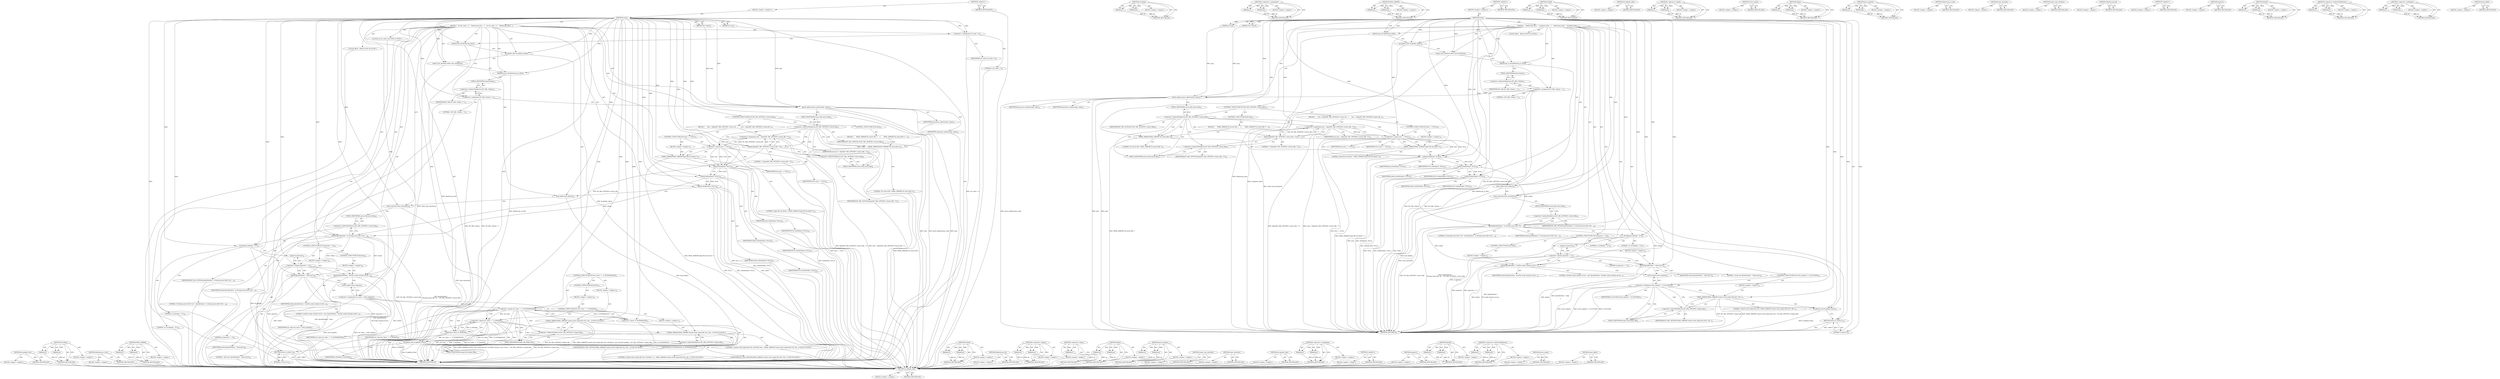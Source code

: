 digraph "load_tables" {
vulnerable_203 [label=<(METHOD,ef_globals_free)>];
vulnerable_204 [label=<(BLOCK,&lt;empty&gt;,&lt;empty&gt;)>];
vulnerable_205 [label=<(METHOD_RETURN,ANY)>];
vulnerable_187 [label=<(METHOD,ef_debug)>];
vulnerable_188 [label=<(PARAM,p1)>];
vulnerable_189 [label=<(PARAM,p2)>];
vulnerable_190 [label=<(BLOCK,&lt;empty&gt;,&lt;empty&gt;)>];
vulnerable_191 [label=<(METHOD_RETURN,ANY)>];
vulnerable_141 [label=<(METHOD,&lt;operator&gt;.assignment)>];
vulnerable_142 [label=<(PARAM,p1)>];
vulnerable_143 [label=<(PARAM,p2)>];
vulnerable_144 [label=<(BLOCK,&lt;empty&gt;,&lt;empty&gt;)>];
vulnerable_145 [label=<(METHOD_RETURN,ANY)>];
vulnerable_166 [label=<(METHOD,FATAL_ERROR)>];
vulnerable_167 [label=<(PARAM,p1)>];
vulnerable_168 [label=<(PARAM,p2)>];
vulnerable_169 [label=<(BLOCK,&lt;empty&gt;,&lt;empty&gt;)>];
vulnerable_170 [label=<(METHOD_RETURN,ANY)>];
vulnerable_6 [label=<(METHOD,&lt;global&gt;)<SUB>1</SUB>>];
vulnerable_7 [label=<(BLOCK,&lt;empty&gt;,&lt;empty&gt;)<SUB>1</SUB>>];
vulnerable_8 [label=<(METHOD,main)<SUB>1</SUB>>];
vulnerable_9 [label=<(PARAM,int argc)<SUB>1</SUB>>];
vulnerable_10 [label=<(PARAM,char *argv[])<SUB>1</SUB>>];
vulnerable_11 [label=<(BLOCK,{
    libettercap_init();
    ef_globals_alloc(...,{
    libettercap_init();
    ef_globals_alloc(...)<SUB>2</SUB>>];
vulnerable_12 [label=<(libettercap_init,libettercap_init())<SUB>3</SUB>>];
vulnerable_13 [label=<(ef_globals_alloc,ef_globals_alloc())<SUB>4</SUB>>];
vulnerable_14 [label=<(select_text_interface,select_text_interface())<SUB>5</SUB>>];
vulnerable_15 [label=<(libettercap_ui_init,libettercap_ui_init())<SUB>6</SUB>>];
vulnerable_16 [label=<(&lt;operator&gt;.assignment,EF_GBL-&gt;lineno = 1)<SUB>12</SUB>>];
vulnerable_17 [label=<(&lt;operator&gt;.indirectFieldAccess,EF_GBL-&gt;lineno)<SUB>12</SUB>>];
vulnerable_18 [label=<(IDENTIFIER,EF_GBL,EF_GBL-&gt;lineno = 1)<SUB>12</SUB>>];
vulnerable_19 [label=<(FIELD_IDENTIFIER,lineno,lineno)<SUB>12</SUB>>];
vulnerable_20 [label=<(LITERAL,1,EF_GBL-&gt;lineno = 1)<SUB>12</SUB>>];
vulnerable_21 [label=<(parse_options,parse_options(argc, argv))<SUB>15</SUB>>];
vulnerable_22 [label=<(IDENTIFIER,argc,parse_options(argc, argv))<SUB>15</SUB>>];
vulnerable_23 [label=<(IDENTIFIER,argv,parse_options(argc, argv))<SUB>15</SUB>>];
vulnerable_24 [label=<(CONTROL_STRUCTURE,IF,if (EF_GBL_OPTIONS-&gt;source_file))<SUB>18</SUB>>];
vulnerable_25 [label=<(&lt;operator&gt;.indirectFieldAccess,EF_GBL_OPTIONS-&gt;source_file)<SUB>18</SUB>>];
vulnerable_26 [label=<(IDENTIFIER,EF_GBL_OPTIONS,if (EF_GBL_OPTIONS-&gt;source_file))<SUB>18</SUB>>];
vulnerable_27 [label=<(FIELD_IDENTIFIER,source_file,source_file)<SUB>18</SUB>>];
vulnerable_28 [label=<(BLOCK,{
      yyin = fopen(EF_GBL_OPTIONS-&gt;source_fil...,{
      yyin = fopen(EF_GBL_OPTIONS-&gt;source_fil...)<SUB>18</SUB>>];
vulnerable_29 [label=<(&lt;operator&gt;.assignment,yyin = fopen(EF_GBL_OPTIONS-&gt;source_file, &quot;r&quot;))<SUB>19</SUB>>];
vulnerable_30 [label=<(IDENTIFIER,yyin,yyin = fopen(EF_GBL_OPTIONS-&gt;source_file, &quot;r&quot;))<SUB>19</SUB>>];
vulnerable_31 [label=<(fopen,fopen(EF_GBL_OPTIONS-&gt;source_file, &quot;r&quot;))<SUB>19</SUB>>];
vulnerable_32 [label=<(&lt;operator&gt;.indirectFieldAccess,EF_GBL_OPTIONS-&gt;source_file)<SUB>19</SUB>>];
vulnerable_33 [label=<(IDENTIFIER,EF_GBL_OPTIONS,fopen(EF_GBL_OPTIONS-&gt;source_file, &quot;r&quot;))<SUB>19</SUB>>];
vulnerable_34 [label=<(FIELD_IDENTIFIER,source_file,source_file)<SUB>19</SUB>>];
vulnerable_35 [label=<(LITERAL,&quot;r&quot;,fopen(EF_GBL_OPTIONS-&gt;source_file, &quot;r&quot;))<SUB>19</SUB>>];
vulnerable_36 [label=<(CONTROL_STRUCTURE,IF,if (yyin == NULL))<SUB>20</SUB>>];
vulnerable_37 [label=<(&lt;operator&gt;.equals,yyin == NULL)<SUB>20</SUB>>];
vulnerable_38 [label=<(IDENTIFIER,yyin,yyin == NULL)<SUB>20</SUB>>];
vulnerable_39 [label=<(IDENTIFIER,NULL,yyin == NULL)<SUB>20</SUB>>];
vulnerable_40 [label=<(BLOCK,&lt;empty&gt;,&lt;empty&gt;)<SUB>21</SUB>>];
vulnerable_41 [label=<(FATAL_ERROR,FATAL_ERROR(&quot;Input file not found !&quot;))<SUB>21</SUB>>];
vulnerable_42 [label=<(LITERAL,&quot;Input file not found !&quot;,FATAL_ERROR(&quot;Input file not found !&quot;))<SUB>21</SUB>>];
vulnerable_43 [label=<(CONTROL_STRUCTURE,ELSE,else)<SUB>22</SUB>>];
vulnerable_44 [label=<(BLOCK,{
      FATAL_ERROR(&quot;No source file.&quot;);
   },{
      FATAL_ERROR(&quot;No source file.&quot;);
   })<SUB>22</SUB>>];
vulnerable_45 [label=<(FATAL_ERROR,FATAL_ERROR(&quot;No source file.&quot;))<SUB>23</SUB>>];
vulnerable_46 [label=<(LITERAL,&quot;No source file.&quot;,FATAL_ERROR(&quot;No source file.&quot;))<SUB>23</SUB>>];
vulnerable_47 [label=<(setbuf,setbuf(yyin, NULL))<SUB>27</SUB>>];
vulnerable_48 [label=<(IDENTIFIER,yyin,setbuf(yyin, NULL))<SUB>27</SUB>>];
vulnerable_49 [label=<(IDENTIFIER,NULL,setbuf(yyin, NULL))<SUB>27</SUB>>];
vulnerable_50 [label=<(setbuf,setbuf(stdout, NULL))<SUB>28</SUB>>];
vulnerable_51 [label=<(IDENTIFIER,stdout,setbuf(stdout, NULL))<SUB>28</SUB>>];
vulnerable_52 [label=<(IDENTIFIER,NULL,setbuf(stdout, NULL))<SUB>28</SUB>>];
vulnerable_53 [label=<(setbuf,setbuf(stderr, NULL))<SUB>29</SUB>>];
vulnerable_54 [label=<(IDENTIFIER,stderr,setbuf(stderr, NULL))<SUB>29</SUB>>];
vulnerable_55 [label=<(IDENTIFIER,NULL,setbuf(stderr, NULL))<SUB>29</SUB>>];
vulnerable_56 [label=<(load_tables,load_tables())<SUB>33</SUB>>];
vulnerable_57 [label=<(load_constants,load_constants())<SUB>35</SUB>>];
vulnerable_58 [label=<(fprintf,fprintf(stdout, &quot;\n Parsing source file \'%s\' ...)<SUB>38</SUB>>];
vulnerable_59 [label=<(IDENTIFIER,stdout,fprintf(stdout, &quot;\n Parsing source file \'%s\' ...)<SUB>38</SUB>>];
vulnerable_60 [label=<(LITERAL,&quot;\n Parsing source file \'%s\' &quot;,fprintf(stdout, &quot;\n Parsing source file \'%s\' ...)<SUB>38</SUB>>];
vulnerable_61 [label=<(&lt;operator&gt;.indirectFieldAccess,EF_GBL_OPTIONS-&gt;source_file)<SUB>38</SUB>>];
vulnerable_62 [label=<(IDENTIFIER,EF_GBL_OPTIONS,fprintf(stdout, &quot;\n Parsing source file \'%s\' ...)<SUB>38</SUB>>];
vulnerable_63 [label=<(FIELD_IDENTIFIER,source_file,source_file)<SUB>38</SUB>>];
vulnerable_64 [label="<(LOCAL,fflush : fflush)<SUB>39</SUB>>"];
vulnerable_65 [label=<(ef_debug,ef_debug(1, &quot;\n&quot;))<SUB>41</SUB>>];
vulnerable_66 [label=<(LITERAL,1,ef_debug(1, &quot;\n&quot;))<SUB>41</SUB>>];
vulnerable_67 [label=<(LITERAL,&quot;\n&quot;,ef_debug(1, &quot;\n&quot;))<SUB>41</SUB>>];
vulnerable_68 [label=<(CONTROL_STRUCTURE,IF,if (yyparse() == 0))<SUB>44</SUB>>];
vulnerable_69 [label=<(&lt;operator&gt;.equals,yyparse() == 0)<SUB>44</SUB>>];
vulnerable_70 [label=<(yyparse,yyparse())<SUB>44</SUB>>];
vulnerable_71 [label=<(LITERAL,0,yyparse() == 0)<SUB>44</SUB>>];
vulnerable_72 [label=<(BLOCK,&lt;empty&gt;,&lt;empty&gt;)<SUB>45</SUB>>];
vulnerable_73 [label=<(fprintf,fprintf(stdout, &quot; done.\n\n&quot;))<SUB>45</SUB>>];
vulnerable_74 [label=<(IDENTIFIER,stdout,fprintf(stdout, &quot; done.\n\n&quot;))<SUB>45</SUB>>];
vulnerable_75 [label=<(LITERAL,&quot; done.\n\n&quot;,fprintf(stdout, &quot; done.\n\n&quot;))<SUB>45</SUB>>];
vulnerable_76 [label=<(CONTROL_STRUCTURE,ELSE,else)<SUB>47</SUB>>];
vulnerable_77 [label=<(BLOCK,&lt;empty&gt;,&lt;empty&gt;)<SUB>47</SUB>>];
vulnerable_78 [label=<(fprintf,fprintf(stdout, &quot;\n\nThe script contains errors...)<SUB>47</SUB>>];
vulnerable_79 [label=<(IDENTIFIER,stdout,fprintf(stdout, &quot;\n\nThe script contains errors...)<SUB>47</SUB>>];
vulnerable_80 [label=<(LITERAL,&quot;\n\nThe script contains errors...\n\n&quot;,fprintf(stdout, &quot;\n\nThe script contains errors...)<SUB>47</SUB>>];
vulnerable_81 [label=<(CONTROL_STRUCTURE,IF,if (write_output() != E_SUCCESS))<SUB>50</SUB>>];
vulnerable_82 [label=<(&lt;operator&gt;.notEquals,write_output() != E_SUCCESS)<SUB>50</SUB>>];
vulnerable_83 [label=<(write_output,write_output())<SUB>50</SUB>>];
vulnerable_84 [label=<(IDENTIFIER,E_SUCCESS,write_output() != E_SUCCESS)<SUB>50</SUB>>];
vulnerable_85 [label=<(BLOCK,&lt;empty&gt;,&lt;empty&gt;)<SUB>51</SUB>>];
vulnerable_86 [label=<(FATAL_ERROR,FATAL_ERROR(&quot;Cannot write output file (%s)&quot;, EF...)<SUB>51</SUB>>];
vulnerable_87 [label=<(LITERAL,&quot;Cannot write output file (%s)&quot;,FATAL_ERROR(&quot;Cannot write output file (%s)&quot;, EF...)<SUB>51</SUB>>];
vulnerable_88 [label=<(&lt;operator&gt;.indirectFieldAccess,EF_GBL_OPTIONS-&gt;output_file)<SUB>51</SUB>>];
vulnerable_89 [label=<(IDENTIFIER,EF_GBL_OPTIONS,FATAL_ERROR(&quot;Cannot write output file (%s)&quot;, EF...)<SUB>51</SUB>>];
vulnerable_90 [label=<(FIELD_IDENTIFIER,output_file,output_file)<SUB>51</SUB>>];
vulnerable_91 [label=<(ef_globals_free,ef_globals_free())<SUB>52</SUB>>];
vulnerable_92 [label=<(RETURN,return 0;,return 0;)<SUB>53</SUB>>];
vulnerable_93 [label=<(LITERAL,0,return 0;)<SUB>53</SUB>>];
vulnerable_94 [label=<(METHOD_RETURN,int)<SUB>1</SUB>>];
vulnerable_96 [label=<(METHOD_RETURN,ANY)<SUB>1</SUB>>];
vulnerable_171 [label=<(METHOD,setbuf)>];
vulnerable_172 [label=<(PARAM,p1)>];
vulnerable_173 [label=<(PARAM,p2)>];
vulnerable_174 [label=<(BLOCK,&lt;empty&gt;,&lt;empty&gt;)>];
vulnerable_175 [label=<(METHOD_RETURN,ANY)>];
vulnerable_132 [label=<(METHOD,ef_globals_alloc)>];
vulnerable_133 [label=<(BLOCK,&lt;empty&gt;,&lt;empty&gt;)>];
vulnerable_134 [label=<(METHOD_RETURN,ANY)>];
vulnerable_161 [label=<(METHOD,&lt;operator&gt;.equals)>];
vulnerable_162 [label=<(PARAM,p1)>];
vulnerable_163 [label=<(PARAM,p2)>];
vulnerable_164 [label=<(BLOCK,&lt;empty&gt;,&lt;empty&gt;)>];
vulnerable_165 [label=<(METHOD_RETURN,ANY)>];
vulnerable_200 [label=<(METHOD,write_output)>];
vulnerable_201 [label=<(BLOCK,&lt;empty&gt;,&lt;empty&gt;)>];
vulnerable_202 [label=<(METHOD_RETURN,ANY)>];
vulnerable_156 [label=<(METHOD,fopen)>];
vulnerable_157 [label=<(PARAM,p1)>];
vulnerable_158 [label=<(PARAM,p2)>];
vulnerable_159 [label=<(BLOCK,&lt;empty&gt;,&lt;empty&gt;)>];
vulnerable_160 [label=<(METHOD_RETURN,ANY)>];
vulnerable_151 [label=<(METHOD,parse_options)>];
vulnerable_152 [label=<(PARAM,p1)>];
vulnerable_153 [label=<(PARAM,p2)>];
vulnerable_154 [label=<(BLOCK,&lt;empty&gt;,&lt;empty&gt;)>];
vulnerable_155 [label=<(METHOD_RETURN,ANY)>];
vulnerable_138 [label=<(METHOD,libettercap_ui_init)>];
vulnerable_139 [label=<(BLOCK,&lt;empty&gt;,&lt;empty&gt;)>];
vulnerable_140 [label=<(METHOD_RETURN,ANY)>];
vulnerable_179 [label=<(METHOD,load_constants)>];
vulnerable_180 [label=<(BLOCK,&lt;empty&gt;,&lt;empty&gt;)>];
vulnerable_181 [label=<(METHOD_RETURN,ANY)>];
vulnerable_135 [label=<(METHOD,select_text_interface)>];
vulnerable_136 [label=<(BLOCK,&lt;empty&gt;,&lt;empty&gt;)>];
vulnerable_137 [label=<(METHOD_RETURN,ANY)>];
vulnerable_129 [label=<(METHOD,libettercap_init)>];
vulnerable_130 [label=<(BLOCK,&lt;empty&gt;,&lt;empty&gt;)>];
vulnerable_131 [label=<(METHOD_RETURN,ANY)>];
vulnerable_123 [label=<(METHOD,&lt;global&gt;)<SUB>1</SUB>>];
vulnerable_124 [label=<(BLOCK,&lt;empty&gt;,&lt;empty&gt;)>];
vulnerable_125 [label=<(METHOD_RETURN,ANY)>];
vulnerable_192 [label=<(METHOD,yyparse)>];
vulnerable_193 [label=<(BLOCK,&lt;empty&gt;,&lt;empty&gt;)>];
vulnerable_194 [label=<(METHOD_RETURN,ANY)>];
vulnerable_182 [label=<(METHOD,fprintf)>];
vulnerable_183 [label=<(PARAM,p1)>];
vulnerable_184 [label=<(PARAM,p2)>];
vulnerable_185 [label=<(BLOCK,&lt;empty&gt;,&lt;empty&gt;)>];
vulnerable_186 [label=<(METHOD_RETURN,ANY)>];
vulnerable_146 [label=<(METHOD,&lt;operator&gt;.indirectFieldAccess)>];
vulnerable_147 [label=<(PARAM,p1)>];
vulnerable_148 [label=<(PARAM,p2)>];
vulnerable_149 [label=<(BLOCK,&lt;empty&gt;,&lt;empty&gt;)>];
vulnerable_150 [label=<(METHOD_RETURN,ANY)>];
vulnerable_195 [label=<(METHOD,&lt;operator&gt;.notEquals)>];
vulnerable_196 [label=<(PARAM,p1)>];
vulnerable_197 [label=<(PARAM,p2)>];
vulnerable_198 [label=<(BLOCK,&lt;empty&gt;,&lt;empty&gt;)>];
vulnerable_199 [label=<(METHOD_RETURN,ANY)>];
vulnerable_176 [label=<(METHOD,load_tables)>];
vulnerable_177 [label=<(BLOCK,&lt;empty&gt;,&lt;empty&gt;)>];
vulnerable_178 [label=<(METHOD_RETURN,ANY)>];
fixed_225 [label=<(METHOD,ef_globals_free)>];
fixed_226 [label=<(BLOCK,&lt;empty&gt;,&lt;empty&gt;)>];
fixed_227 [label=<(METHOD_RETURN,ANY)>];
fixed_210 [label=<(METHOD,ef_debug)>];
fixed_211 [label=<(PARAM,p1)>];
fixed_212 [label=<(PARAM,p2)>];
fixed_213 [label=<(BLOCK,&lt;empty&gt;,&lt;empty&gt;)>];
fixed_214 [label=<(METHOD_RETURN,ANY)>];
fixed_166 [label=<(METHOD,libettercap_ui_init)>];
fixed_167 [label=<(BLOCK,&lt;empty&gt;,&lt;empty&gt;)>];
fixed_168 [label=<(METHOD_RETURN,ANY)>];
fixed_189 [label=<(METHOD,FATAL_ERROR)>];
fixed_190 [label=<(PARAM,p1)>];
fixed_191 [label=<(PARAM,p2)>];
fixed_192 [label=<(BLOCK,&lt;empty&gt;,&lt;empty&gt;)>];
fixed_193 [label=<(METHOD_RETURN,ANY)>];
fixed_6 [label=<(METHOD,&lt;global&gt;)<SUB>1</SUB>>];
fixed_7 [label=<(BLOCK,&lt;empty&gt;,&lt;empty&gt;)<SUB>1</SUB>>];
fixed_8 [label=<(METHOD,main)<SUB>1</SUB>>];
fixed_9 [label=<(PARAM,int argc)<SUB>1</SUB>>];
fixed_10 [label=<(PARAM,char *argv[])<SUB>1</SUB>>];
fixed_11 [label=<(BLOCK,{
   int ret_value = 0;
    libettercap_init();...,{
   int ret_value = 0;
    libettercap_init();...)<SUB>2</SUB>>];
fixed_12 [label="<(LOCAL,int ret_value: int)<SUB>3</SUB>>"];
fixed_13 [label=<(&lt;operator&gt;.assignment,ret_value = 0)<SUB>3</SUB>>];
fixed_14 [label=<(IDENTIFIER,ret_value,ret_value = 0)<SUB>3</SUB>>];
fixed_15 [label=<(LITERAL,0,ret_value = 0)<SUB>3</SUB>>];
fixed_16 [label=<(libettercap_init,libettercap_init())<SUB>4</SUB>>];
fixed_17 [label=<(ef_globals_alloc,ef_globals_alloc())<SUB>5</SUB>>];
fixed_18 [label=<(select_text_interface,select_text_interface())<SUB>6</SUB>>];
fixed_19 [label=<(libettercap_ui_init,libettercap_ui_init())<SUB>7</SUB>>];
fixed_20 [label=<(&lt;operator&gt;.assignment,EF_GBL-&gt;lineno = 1)<SUB>13</SUB>>];
fixed_21 [label=<(&lt;operator&gt;.indirectFieldAccess,EF_GBL-&gt;lineno)<SUB>13</SUB>>];
fixed_22 [label=<(IDENTIFIER,EF_GBL,EF_GBL-&gt;lineno = 1)<SUB>13</SUB>>];
fixed_23 [label=<(FIELD_IDENTIFIER,lineno,lineno)<SUB>13</SUB>>];
fixed_24 [label=<(LITERAL,1,EF_GBL-&gt;lineno = 1)<SUB>13</SUB>>];
fixed_25 [label=<(parse_options,parse_options(argc, argv))<SUB>16</SUB>>];
fixed_26 [label=<(IDENTIFIER,argc,parse_options(argc, argv))<SUB>16</SUB>>];
fixed_27 [label=<(IDENTIFIER,argv,parse_options(argc, argv))<SUB>16</SUB>>];
fixed_28 [label=<(CONTROL_STRUCTURE,IF,if (EF_GBL_OPTIONS-&gt;source_file))<SUB>19</SUB>>];
fixed_29 [label=<(&lt;operator&gt;.indirectFieldAccess,EF_GBL_OPTIONS-&gt;source_file)<SUB>19</SUB>>];
fixed_30 [label=<(IDENTIFIER,EF_GBL_OPTIONS,if (EF_GBL_OPTIONS-&gt;source_file))<SUB>19</SUB>>];
fixed_31 [label=<(FIELD_IDENTIFIER,source_file,source_file)<SUB>19</SUB>>];
fixed_32 [label=<(BLOCK,{
      yyin = fopen(EF_GBL_OPTIONS-&gt;source_fil...,{
      yyin = fopen(EF_GBL_OPTIONS-&gt;source_fil...)<SUB>19</SUB>>];
fixed_33 [label=<(&lt;operator&gt;.assignment,yyin = fopen(EF_GBL_OPTIONS-&gt;source_file, &quot;r&quot;))<SUB>20</SUB>>];
fixed_34 [label=<(IDENTIFIER,yyin,yyin = fopen(EF_GBL_OPTIONS-&gt;source_file, &quot;r&quot;))<SUB>20</SUB>>];
fixed_35 [label=<(fopen,fopen(EF_GBL_OPTIONS-&gt;source_file, &quot;r&quot;))<SUB>20</SUB>>];
fixed_36 [label=<(&lt;operator&gt;.indirectFieldAccess,EF_GBL_OPTIONS-&gt;source_file)<SUB>20</SUB>>];
fixed_37 [label=<(IDENTIFIER,EF_GBL_OPTIONS,fopen(EF_GBL_OPTIONS-&gt;source_file, &quot;r&quot;))<SUB>20</SUB>>];
fixed_38 [label=<(FIELD_IDENTIFIER,source_file,source_file)<SUB>20</SUB>>];
fixed_39 [label=<(LITERAL,&quot;r&quot;,fopen(EF_GBL_OPTIONS-&gt;source_file, &quot;r&quot;))<SUB>20</SUB>>];
fixed_40 [label=<(CONTROL_STRUCTURE,IF,if (yyin == NULL))<SUB>21</SUB>>];
fixed_41 [label=<(&lt;operator&gt;.equals,yyin == NULL)<SUB>21</SUB>>];
fixed_42 [label=<(IDENTIFIER,yyin,yyin == NULL)<SUB>21</SUB>>];
fixed_43 [label=<(IDENTIFIER,NULL,yyin == NULL)<SUB>21</SUB>>];
fixed_44 [label=<(BLOCK,&lt;empty&gt;,&lt;empty&gt;)<SUB>22</SUB>>];
fixed_45 [label=<(FATAL_ERROR,FATAL_ERROR(&quot;Input file not found !&quot;))<SUB>22</SUB>>];
fixed_46 [label=<(LITERAL,&quot;Input file not found !&quot;,FATAL_ERROR(&quot;Input file not found !&quot;))<SUB>22</SUB>>];
fixed_47 [label=<(CONTROL_STRUCTURE,ELSE,else)<SUB>23</SUB>>];
fixed_48 [label=<(BLOCK,{
      FATAL_ERROR(&quot;No source file.&quot;);
   },{
      FATAL_ERROR(&quot;No source file.&quot;);
   })<SUB>23</SUB>>];
fixed_49 [label=<(FATAL_ERROR,FATAL_ERROR(&quot;No source file.&quot;))<SUB>24</SUB>>];
fixed_50 [label=<(LITERAL,&quot;No source file.&quot;,FATAL_ERROR(&quot;No source file.&quot;))<SUB>24</SUB>>];
fixed_51 [label=<(setbuf,setbuf(yyin, NULL))<SUB>28</SUB>>];
fixed_52 [label=<(IDENTIFIER,yyin,setbuf(yyin, NULL))<SUB>28</SUB>>];
fixed_53 [label=<(IDENTIFIER,NULL,setbuf(yyin, NULL))<SUB>28</SUB>>];
fixed_54 [label=<(setbuf,setbuf(stdout, NULL))<SUB>29</SUB>>];
fixed_55 [label=<(IDENTIFIER,stdout,setbuf(stdout, NULL))<SUB>29</SUB>>];
fixed_56 [label=<(IDENTIFIER,NULL,setbuf(stdout, NULL))<SUB>29</SUB>>];
fixed_57 [label=<(setbuf,setbuf(stderr, NULL))<SUB>30</SUB>>];
fixed_58 [label=<(IDENTIFIER,stderr,setbuf(stderr, NULL))<SUB>30</SUB>>];
fixed_59 [label=<(IDENTIFIER,NULL,setbuf(stderr, NULL))<SUB>30</SUB>>];
fixed_60 [label=<(load_tables,load_tables())<SUB>34</SUB>>];
fixed_61 [label=<(load_constants,load_constants())<SUB>36</SUB>>];
fixed_62 [label=<(fprintf,fprintf(stdout, &quot;\n Parsing source file \'%s\' ...)<SUB>39</SUB>>];
fixed_63 [label=<(IDENTIFIER,stdout,fprintf(stdout, &quot;\n Parsing source file \'%s\' ...)<SUB>39</SUB>>];
fixed_64 [label=<(LITERAL,&quot;\n Parsing source file \'%s\' &quot;,fprintf(stdout, &quot;\n Parsing source file \'%s\' ...)<SUB>39</SUB>>];
fixed_65 [label=<(&lt;operator&gt;.indirectFieldAccess,EF_GBL_OPTIONS-&gt;source_file)<SUB>39</SUB>>];
fixed_66 [label=<(IDENTIFIER,EF_GBL_OPTIONS,fprintf(stdout, &quot;\n Parsing source file \'%s\' ...)<SUB>39</SUB>>];
fixed_67 [label=<(FIELD_IDENTIFIER,source_file,source_file)<SUB>39</SUB>>];
fixed_68 [label="<(LOCAL,fflush : fflush)<SUB>40</SUB>>"];
fixed_69 [label=<(ef_debug,ef_debug(1, &quot;\n&quot;))<SUB>42</SUB>>];
fixed_70 [label=<(LITERAL,1,ef_debug(1, &quot;\n&quot;))<SUB>42</SUB>>];
fixed_71 [label=<(LITERAL,&quot;\n&quot;,ef_debug(1, &quot;\n&quot;))<SUB>42</SUB>>];
fixed_72 [label=<(CONTROL_STRUCTURE,IF,if (yyparse() == 0))<SUB>45</SUB>>];
fixed_73 [label=<(&lt;operator&gt;.equals,yyparse() == 0)<SUB>45</SUB>>];
fixed_74 [label=<(yyparse,yyparse())<SUB>45</SUB>>];
fixed_75 [label=<(LITERAL,0,yyparse() == 0)<SUB>45</SUB>>];
fixed_76 [label=<(BLOCK,&lt;empty&gt;,&lt;empty&gt;)<SUB>46</SUB>>];
fixed_77 [label=<(fprintf,fprintf(stdout, &quot; done.\n\n&quot;))<SUB>46</SUB>>];
fixed_78 [label=<(IDENTIFIER,stdout,fprintf(stdout, &quot; done.\n\n&quot;))<SUB>46</SUB>>];
fixed_79 [label=<(LITERAL,&quot; done.\n\n&quot;,fprintf(stdout, &quot; done.\n\n&quot;))<SUB>46</SUB>>];
fixed_80 [label=<(CONTROL_STRUCTURE,ELSE,else)<SUB>48</SUB>>];
fixed_81 [label=<(BLOCK,&lt;empty&gt;,&lt;empty&gt;)<SUB>48</SUB>>];
fixed_82 [label=<(fprintf,fprintf(stdout, &quot;\n\nThe script contains errors...)<SUB>48</SUB>>];
fixed_83 [label=<(IDENTIFIER,stdout,fprintf(stdout, &quot;\n\nThe script contains errors...)<SUB>48</SUB>>];
fixed_84 [label=<(LITERAL,&quot;\n\nThe script contains errors...\n\n&quot;,fprintf(stdout, &quot;\n\nThe script contains errors...)<SUB>48</SUB>>];
fixed_85 [label=<(&lt;operator&gt;.assignment,ret_value = write_output())<SUB>51</SUB>>];
fixed_86 [label=<(IDENTIFIER,ret_value,ret_value = write_output())<SUB>51</SUB>>];
fixed_87 [label=<(write_output,write_output())<SUB>51</SUB>>];
fixed_88 [label=<(CONTROL_STRUCTURE,IF,if (ret_value == -E_NOTHANDLED))<SUB>52</SUB>>];
fixed_89 [label=<(&lt;operator&gt;.equals,ret_value == -E_NOTHANDLED)<SUB>52</SUB>>];
fixed_90 [label=<(IDENTIFIER,ret_value,ret_value == -E_NOTHANDLED)<SUB>52</SUB>>];
fixed_91 [label=<(&lt;operator&gt;.minus,-E_NOTHANDLED)<SUB>52</SUB>>];
fixed_92 [label=<(IDENTIFIER,E_NOTHANDLED,-E_NOTHANDLED)<SUB>52</SUB>>];
fixed_93 [label=<(BLOCK,&lt;empty&gt;,&lt;empty&gt;)<SUB>53</SUB>>];
fixed_94 [label="<(FATAL_ERROR,FATAL_ERROR(&quot;Cannot write output file (%s): the...)<SUB>53</SUB>>"];
fixed_95 [label="<(LITERAL,&quot;Cannot write output file (%s): the filter is n...,FATAL_ERROR(&quot;Cannot write output file (%s): the...)<SUB>53</SUB>>"];
fixed_96 [label=<(&lt;operator&gt;.indirectFieldAccess,EF_GBL_OPTIONS-&gt;output_file)<SUB>53</SUB>>];
fixed_97 [label="<(IDENTIFIER,EF_GBL_OPTIONS,FATAL_ERROR(&quot;Cannot write output file (%s): the...)<SUB>53</SUB>>"];
fixed_98 [label=<(FIELD_IDENTIFIER,output_file,output_file)<SUB>53</SUB>>];
fixed_99 [label=<(CONTROL_STRUCTURE,ELSE,else)<SUB>54</SUB>>];
fixed_100 [label=<(BLOCK,&lt;empty&gt;,&lt;empty&gt;)<SUB>54</SUB>>];
fixed_101 [label=<(CONTROL_STRUCTURE,IF,if (ret_value == -E_INVALID))<SUB>54</SUB>>];
fixed_102 [label=<(&lt;operator&gt;.equals,ret_value == -E_INVALID)<SUB>54</SUB>>];
fixed_103 [label=<(IDENTIFIER,ret_value,ret_value == -E_INVALID)<SUB>54</SUB>>];
fixed_104 [label=<(&lt;operator&gt;.minus,-E_INVALID)<SUB>54</SUB>>];
fixed_105 [label=<(IDENTIFIER,E_INVALID,-E_INVALID)<SUB>54</SUB>>];
fixed_106 [label=<(BLOCK,&lt;empty&gt;,&lt;empty&gt;)<SUB>55</SUB>>];
fixed_107 [label="<(FATAL_ERROR,FATAL_ERROR(&quot;Cannot write output file (%s): the...)<SUB>55</SUB>>"];
fixed_108 [label="<(LITERAL,&quot;Cannot write output file (%s): the filter form...,FATAL_ERROR(&quot;Cannot write output file (%s): the...)<SUB>55</SUB>>"];
fixed_109 [label=<(&lt;operator&gt;.indirectFieldAccess,EF_GBL_OPTIONS-&gt;output_file)<SUB>55</SUB>>];
fixed_110 [label="<(IDENTIFIER,EF_GBL_OPTIONS,FATAL_ERROR(&quot;Cannot write output file (%s): the...)<SUB>55</SUB>>"];
fixed_111 [label=<(FIELD_IDENTIFIER,output_file,output_file)<SUB>55</SUB>>];
fixed_112 [label=<(ef_globals_free,ef_globals_free())<SUB>57</SUB>>];
fixed_113 [label=<(RETURN,return 0;,return 0;)<SUB>58</SUB>>];
fixed_114 [label=<(LITERAL,0,return 0;)<SUB>58</SUB>>];
fixed_115 [label=<(METHOD_RETURN,int)<SUB>1</SUB>>];
fixed_117 [label=<(METHOD_RETURN,ANY)<SUB>1</SUB>>];
fixed_194 [label=<(METHOD,setbuf)>];
fixed_195 [label=<(PARAM,p1)>];
fixed_196 [label=<(PARAM,p2)>];
fixed_197 [label=<(BLOCK,&lt;empty&gt;,&lt;empty&gt;)>];
fixed_198 [label=<(METHOD_RETURN,ANY)>];
fixed_157 [label=<(METHOD,libettercap_init)>];
fixed_158 [label=<(BLOCK,&lt;empty&gt;,&lt;empty&gt;)>];
fixed_159 [label=<(METHOD_RETURN,ANY)>];
fixed_184 [label=<(METHOD,&lt;operator&gt;.equals)>];
fixed_185 [label=<(PARAM,p1)>];
fixed_186 [label=<(PARAM,p2)>];
fixed_187 [label=<(BLOCK,&lt;empty&gt;,&lt;empty&gt;)>];
fixed_188 [label=<(METHOD_RETURN,ANY)>];
fixed_221 [label=<(METHOD,&lt;operator&gt;.minus)>];
fixed_222 [label=<(PARAM,p1)>];
fixed_223 [label=<(BLOCK,&lt;empty&gt;,&lt;empty&gt;)>];
fixed_224 [label=<(METHOD_RETURN,ANY)>];
fixed_179 [label=<(METHOD,fopen)>];
fixed_180 [label=<(PARAM,p1)>];
fixed_181 [label=<(PARAM,p2)>];
fixed_182 [label=<(BLOCK,&lt;empty&gt;,&lt;empty&gt;)>];
fixed_183 [label=<(METHOD_RETURN,ANY)>];
fixed_174 [label=<(METHOD,parse_options)>];
fixed_175 [label=<(PARAM,p1)>];
fixed_176 [label=<(PARAM,p2)>];
fixed_177 [label=<(BLOCK,&lt;empty&gt;,&lt;empty&gt;)>];
fixed_178 [label=<(METHOD_RETURN,ANY)>];
fixed_163 [label=<(METHOD,select_text_interface)>];
fixed_164 [label=<(BLOCK,&lt;empty&gt;,&lt;empty&gt;)>];
fixed_165 [label=<(METHOD_RETURN,ANY)>];
fixed_202 [label=<(METHOD,load_constants)>];
fixed_203 [label=<(BLOCK,&lt;empty&gt;,&lt;empty&gt;)>];
fixed_204 [label=<(METHOD_RETURN,ANY)>];
fixed_160 [label=<(METHOD,ef_globals_alloc)>];
fixed_161 [label=<(BLOCK,&lt;empty&gt;,&lt;empty&gt;)>];
fixed_162 [label=<(METHOD_RETURN,ANY)>];
fixed_152 [label=<(METHOD,&lt;operator&gt;.assignment)>];
fixed_153 [label=<(PARAM,p1)>];
fixed_154 [label=<(PARAM,p2)>];
fixed_155 [label=<(BLOCK,&lt;empty&gt;,&lt;empty&gt;)>];
fixed_156 [label=<(METHOD_RETURN,ANY)>];
fixed_146 [label=<(METHOD,&lt;global&gt;)<SUB>1</SUB>>];
fixed_147 [label=<(BLOCK,&lt;empty&gt;,&lt;empty&gt;)>];
fixed_148 [label=<(METHOD_RETURN,ANY)>];
fixed_215 [label=<(METHOD,yyparse)>];
fixed_216 [label=<(BLOCK,&lt;empty&gt;,&lt;empty&gt;)>];
fixed_217 [label=<(METHOD_RETURN,ANY)>];
fixed_205 [label=<(METHOD,fprintf)>];
fixed_206 [label=<(PARAM,p1)>];
fixed_207 [label=<(PARAM,p2)>];
fixed_208 [label=<(BLOCK,&lt;empty&gt;,&lt;empty&gt;)>];
fixed_209 [label=<(METHOD_RETURN,ANY)>];
fixed_169 [label=<(METHOD,&lt;operator&gt;.indirectFieldAccess)>];
fixed_170 [label=<(PARAM,p1)>];
fixed_171 [label=<(PARAM,p2)>];
fixed_172 [label=<(BLOCK,&lt;empty&gt;,&lt;empty&gt;)>];
fixed_173 [label=<(METHOD_RETURN,ANY)>];
fixed_218 [label=<(METHOD,write_output)>];
fixed_219 [label=<(BLOCK,&lt;empty&gt;,&lt;empty&gt;)>];
fixed_220 [label=<(METHOD_RETURN,ANY)>];
fixed_199 [label=<(METHOD,load_tables)>];
fixed_200 [label=<(BLOCK,&lt;empty&gt;,&lt;empty&gt;)>];
fixed_201 [label=<(METHOD_RETURN,ANY)>];
vulnerable_203 -> vulnerable_204  [key=0, label="AST: "];
vulnerable_203 -> vulnerable_205  [key=0, label="AST: "];
vulnerable_203 -> vulnerable_205  [key=1, label="CFG: "];
vulnerable_187 -> vulnerable_188  [key=0, label="AST: "];
vulnerable_187 -> vulnerable_188  [key=1, label="DDG: "];
vulnerable_187 -> vulnerable_190  [key=0, label="AST: "];
vulnerable_187 -> vulnerable_189  [key=0, label="AST: "];
vulnerable_187 -> vulnerable_189  [key=1, label="DDG: "];
vulnerable_187 -> vulnerable_191  [key=0, label="AST: "];
vulnerable_187 -> vulnerable_191  [key=1, label="CFG: "];
vulnerable_188 -> vulnerable_191  [key=0, label="DDG: p1"];
vulnerable_189 -> vulnerable_191  [key=0, label="DDG: p2"];
vulnerable_141 -> vulnerable_142  [key=0, label="AST: "];
vulnerable_141 -> vulnerable_142  [key=1, label="DDG: "];
vulnerable_141 -> vulnerable_144  [key=0, label="AST: "];
vulnerable_141 -> vulnerable_143  [key=0, label="AST: "];
vulnerable_141 -> vulnerable_143  [key=1, label="DDG: "];
vulnerable_141 -> vulnerable_145  [key=0, label="AST: "];
vulnerable_141 -> vulnerable_145  [key=1, label="CFG: "];
vulnerable_142 -> vulnerable_145  [key=0, label="DDG: p1"];
vulnerable_143 -> vulnerable_145  [key=0, label="DDG: p2"];
vulnerable_166 -> vulnerable_167  [key=0, label="AST: "];
vulnerable_166 -> vulnerable_167  [key=1, label="DDG: "];
vulnerable_166 -> vulnerable_169  [key=0, label="AST: "];
vulnerable_166 -> vulnerable_168  [key=0, label="AST: "];
vulnerable_166 -> vulnerable_168  [key=1, label="DDG: "];
vulnerable_166 -> vulnerable_170  [key=0, label="AST: "];
vulnerable_166 -> vulnerable_170  [key=1, label="CFG: "];
vulnerable_167 -> vulnerable_170  [key=0, label="DDG: p1"];
vulnerable_168 -> vulnerable_170  [key=0, label="DDG: p2"];
vulnerable_6 -> vulnerable_7  [key=0, label="AST: "];
vulnerable_6 -> vulnerable_96  [key=0, label="AST: "];
vulnerable_6 -> vulnerable_96  [key=1, label="CFG: "];
vulnerable_7 -> vulnerable_8  [key=0, label="AST: "];
vulnerable_8 -> vulnerable_9  [key=0, label="AST: "];
vulnerable_8 -> vulnerable_9  [key=1, label="DDG: "];
vulnerable_8 -> vulnerable_10  [key=0, label="AST: "];
vulnerable_8 -> vulnerable_10  [key=1, label="DDG: "];
vulnerable_8 -> vulnerable_11  [key=0, label="AST: "];
vulnerable_8 -> vulnerable_94  [key=0, label="AST: "];
vulnerable_8 -> vulnerable_12  [key=0, label="CFG: "];
vulnerable_8 -> vulnerable_12  [key=1, label="DDG: "];
vulnerable_8 -> vulnerable_13  [key=0, label="DDG: "];
vulnerable_8 -> vulnerable_14  [key=0, label="DDG: "];
vulnerable_8 -> vulnerable_15  [key=0, label="DDG: "];
vulnerable_8 -> vulnerable_16  [key=0, label="DDG: "];
vulnerable_8 -> vulnerable_56  [key=0, label="DDG: "];
vulnerable_8 -> vulnerable_57  [key=0, label="DDG: "];
vulnerable_8 -> vulnerable_91  [key=0, label="DDG: "];
vulnerable_8 -> vulnerable_92  [key=0, label="DDG: "];
vulnerable_8 -> vulnerable_21  [key=0, label="DDG: "];
vulnerable_8 -> vulnerable_47  [key=0, label="DDG: "];
vulnerable_8 -> vulnerable_50  [key=0, label="DDG: "];
vulnerable_8 -> vulnerable_53  [key=0, label="DDG: "];
vulnerable_8 -> vulnerable_58  [key=0, label="DDG: "];
vulnerable_8 -> vulnerable_65  [key=0, label="DDG: "];
vulnerable_8 -> vulnerable_93  [key=0, label="DDG: "];
vulnerable_8 -> vulnerable_69  [key=0, label="DDG: "];
vulnerable_8 -> vulnerable_82  [key=0, label="DDG: "];
vulnerable_8 -> vulnerable_73  [key=0, label="DDG: "];
vulnerable_8 -> vulnerable_86  [key=0, label="DDG: "];
vulnerable_8 -> vulnerable_31  [key=0, label="DDG: "];
vulnerable_8 -> vulnerable_37  [key=0, label="DDG: "];
vulnerable_8 -> vulnerable_45  [key=0, label="DDG: "];
vulnerable_8 -> vulnerable_78  [key=0, label="DDG: "];
vulnerable_8 -> vulnerable_41  [key=0, label="DDG: "];
vulnerable_9 -> vulnerable_21  [key=0, label="DDG: argc"];
vulnerable_10 -> vulnerable_21  [key=0, label="DDG: argv"];
vulnerable_11 -> vulnerable_12  [key=0, label="AST: "];
vulnerable_11 -> vulnerable_13  [key=0, label="AST: "];
vulnerable_11 -> vulnerable_14  [key=0, label="AST: "];
vulnerable_11 -> vulnerable_15  [key=0, label="AST: "];
vulnerable_11 -> vulnerable_16  [key=0, label="AST: "];
vulnerable_11 -> vulnerable_21  [key=0, label="AST: "];
vulnerable_11 -> vulnerable_24  [key=0, label="AST: "];
vulnerable_11 -> vulnerable_47  [key=0, label="AST: "];
vulnerable_11 -> vulnerable_50  [key=0, label="AST: "];
vulnerable_11 -> vulnerable_53  [key=0, label="AST: "];
vulnerable_11 -> vulnerable_56  [key=0, label="AST: "];
vulnerable_11 -> vulnerable_57  [key=0, label="AST: "];
vulnerable_11 -> vulnerable_58  [key=0, label="AST: "];
vulnerable_11 -> vulnerable_64  [key=0, label="AST: "];
vulnerable_11 -> vulnerable_65  [key=0, label="AST: "];
vulnerable_11 -> vulnerable_68  [key=0, label="AST: "];
vulnerable_11 -> vulnerable_81  [key=0, label="AST: "];
vulnerable_11 -> vulnerable_91  [key=0, label="AST: "];
vulnerable_11 -> vulnerable_92  [key=0, label="AST: "];
vulnerable_12 -> vulnerable_13  [key=0, label="CFG: "];
vulnerable_12 -> vulnerable_94  [key=0, label="DDG: libettercap_init()"];
vulnerable_13 -> vulnerable_14  [key=0, label="CFG: "];
vulnerable_13 -> vulnerable_94  [key=0, label="DDG: ef_globals_alloc()"];
vulnerable_14 -> vulnerable_15  [key=0, label="CFG: "];
vulnerable_14 -> vulnerable_94  [key=0, label="DDG: select_text_interface()"];
vulnerable_15 -> vulnerable_19  [key=0, label="CFG: "];
vulnerable_15 -> vulnerable_94  [key=0, label="DDG: libettercap_ui_init()"];
vulnerable_16 -> vulnerable_17  [key=0, label="AST: "];
vulnerable_16 -> vulnerable_20  [key=0, label="AST: "];
vulnerable_16 -> vulnerable_21  [key=0, label="CFG: "];
vulnerable_16 -> vulnerable_94  [key=0, label="DDG: EF_GBL-&gt;lineno"];
vulnerable_16 -> vulnerable_94  [key=1, label="DDG: EF_GBL-&gt;lineno = 1"];
vulnerable_17 -> vulnerable_18  [key=0, label="AST: "];
vulnerable_17 -> vulnerable_19  [key=0, label="AST: "];
vulnerable_17 -> vulnerable_16  [key=0, label="CFG: "];
vulnerable_19 -> vulnerable_17  [key=0, label="CFG: "];
vulnerable_21 -> vulnerable_22  [key=0, label="AST: "];
vulnerable_21 -> vulnerable_23  [key=0, label="AST: "];
vulnerable_21 -> vulnerable_27  [key=0, label="CFG: "];
vulnerable_21 -> vulnerable_94  [key=0, label="DDG: argc"];
vulnerable_21 -> vulnerable_94  [key=1, label="DDG: argv"];
vulnerable_21 -> vulnerable_94  [key=2, label="DDG: parse_options(argc, argv)"];
vulnerable_24 -> vulnerable_25  [key=0, label="AST: "];
vulnerable_24 -> vulnerable_28  [key=0, label="AST: "];
vulnerable_24 -> vulnerable_43  [key=0, label="AST: "];
vulnerable_25 -> vulnerable_26  [key=0, label="AST: "];
vulnerable_25 -> vulnerable_27  [key=0, label="AST: "];
vulnerable_25 -> vulnerable_34  [key=0, label="CFG: "];
vulnerable_25 -> vulnerable_34  [key=1, label="CDG: "];
vulnerable_25 -> vulnerable_45  [key=0, label="CFG: "];
vulnerable_25 -> vulnerable_45  [key=1, label="CDG: "];
vulnerable_25 -> vulnerable_32  [key=0, label="CDG: "];
vulnerable_25 -> vulnerable_37  [key=0, label="CDG: "];
vulnerable_25 -> vulnerable_29  [key=0, label="CDG: "];
vulnerable_25 -> vulnerable_31  [key=0, label="CDG: "];
vulnerable_27 -> vulnerable_25  [key=0, label="CFG: "];
vulnerable_28 -> vulnerable_29  [key=0, label="AST: "];
vulnerable_28 -> vulnerable_36  [key=0, label="AST: "];
vulnerable_29 -> vulnerable_30  [key=0, label="AST: "];
vulnerable_29 -> vulnerable_31  [key=0, label="AST: "];
vulnerable_29 -> vulnerable_37  [key=0, label="CFG: "];
vulnerable_29 -> vulnerable_37  [key=1, label="DDG: yyin"];
vulnerable_29 -> vulnerable_94  [key=0, label="DDG: fopen(EF_GBL_OPTIONS-&gt;source_file, &quot;r&quot;)"];
vulnerable_29 -> vulnerable_94  [key=1, label="DDG: yyin = fopen(EF_GBL_OPTIONS-&gt;source_file, &quot;r&quot;)"];
vulnerable_31 -> vulnerable_32  [key=0, label="AST: "];
vulnerable_31 -> vulnerable_35  [key=0, label="AST: "];
vulnerable_31 -> vulnerable_29  [key=0, label="CFG: "];
vulnerable_31 -> vulnerable_29  [key=1, label="DDG: EF_GBL_OPTIONS-&gt;source_file"];
vulnerable_31 -> vulnerable_29  [key=2, label="DDG: &quot;r&quot;"];
vulnerable_31 -> vulnerable_58  [key=0, label="DDG: EF_GBL_OPTIONS-&gt;source_file"];
vulnerable_32 -> vulnerable_33  [key=0, label="AST: "];
vulnerable_32 -> vulnerable_34  [key=0, label="AST: "];
vulnerable_32 -> vulnerable_31  [key=0, label="CFG: "];
vulnerable_34 -> vulnerable_32  [key=0, label="CFG: "];
vulnerable_36 -> vulnerable_37  [key=0, label="AST: "];
vulnerable_36 -> vulnerable_40  [key=0, label="AST: "];
vulnerable_37 -> vulnerable_38  [key=0, label="AST: "];
vulnerable_37 -> vulnerable_39  [key=0, label="AST: "];
vulnerable_37 -> vulnerable_41  [key=0, label="CFG: "];
vulnerable_37 -> vulnerable_41  [key=1, label="CDG: "];
vulnerable_37 -> vulnerable_47  [key=0, label="CFG: "];
vulnerable_37 -> vulnerable_47  [key=1, label="DDG: yyin"];
vulnerable_37 -> vulnerable_47  [key=2, label="DDG: NULL"];
vulnerable_37 -> vulnerable_94  [key=0, label="DDG: yyin == NULL"];
vulnerable_40 -> vulnerable_41  [key=0, label="AST: "];
vulnerable_41 -> vulnerable_42  [key=0, label="AST: "];
vulnerable_41 -> vulnerable_47  [key=0, label="CFG: "];
vulnerable_41 -> vulnerable_94  [key=0, label="DDG: FATAL_ERROR(&quot;Input file not found !&quot;)"];
vulnerable_43 -> vulnerable_44  [key=0, label="AST: "];
vulnerable_44 -> vulnerable_45  [key=0, label="AST: "];
vulnerable_45 -> vulnerable_46  [key=0, label="AST: "];
vulnerable_45 -> vulnerable_47  [key=0, label="CFG: "];
vulnerable_45 -> vulnerable_94  [key=0, label="DDG: FATAL_ERROR(&quot;No source file.&quot;)"];
vulnerable_47 -> vulnerable_48  [key=0, label="AST: "];
vulnerable_47 -> vulnerable_49  [key=0, label="AST: "];
vulnerable_47 -> vulnerable_50  [key=0, label="CFG: "];
vulnerable_47 -> vulnerable_50  [key=1, label="DDG: NULL"];
vulnerable_47 -> vulnerable_94  [key=0, label="DDG: yyin"];
vulnerable_47 -> vulnerable_94  [key=1, label="DDG: setbuf(yyin, NULL)"];
vulnerable_50 -> vulnerable_51  [key=0, label="AST: "];
vulnerable_50 -> vulnerable_52  [key=0, label="AST: "];
vulnerable_50 -> vulnerable_53  [key=0, label="CFG: "];
vulnerable_50 -> vulnerable_53  [key=1, label="DDG: NULL"];
vulnerable_50 -> vulnerable_94  [key=0, label="DDG: setbuf(stdout, NULL)"];
vulnerable_50 -> vulnerable_58  [key=0, label="DDG: stdout"];
vulnerable_53 -> vulnerable_54  [key=0, label="AST: "];
vulnerable_53 -> vulnerable_55  [key=0, label="AST: "];
vulnerable_53 -> vulnerable_56  [key=0, label="CFG: "];
vulnerable_53 -> vulnerable_94  [key=0, label="DDG: NULL"];
vulnerable_53 -> vulnerable_94  [key=1, label="DDG: setbuf(stderr, NULL)"];
vulnerable_53 -> vulnerable_94  [key=2, label="DDG: stderr"];
vulnerable_56 -> vulnerable_57  [key=0, label="CFG: "];
vulnerable_56 -> vulnerable_94  [key=0, label="DDG: load_tables()"];
vulnerable_57 -> vulnerable_63  [key=0, label="CFG: "];
vulnerable_57 -> vulnerable_94  [key=0, label="DDG: load_constants()"];
vulnerable_58 -> vulnerable_59  [key=0, label="AST: "];
vulnerable_58 -> vulnerable_60  [key=0, label="AST: "];
vulnerable_58 -> vulnerable_61  [key=0, label="AST: "];
vulnerable_58 -> vulnerable_65  [key=0, label="CFG: "];
vulnerable_58 -> vulnerable_94  [key=0, label="DDG: EF_GBL_OPTIONS-&gt;source_file"];
vulnerable_58 -> vulnerable_94  [key=1, label="DDG: fprintf(stdout, &quot;\n Parsing source file \'%s\' &quot;, EF_GBL_OPTIONS-&gt;source_file)"];
vulnerable_58 -> vulnerable_73  [key=0, label="DDG: stdout"];
vulnerable_58 -> vulnerable_78  [key=0, label="DDG: stdout"];
vulnerable_61 -> vulnerable_62  [key=0, label="AST: "];
vulnerable_61 -> vulnerable_63  [key=0, label="AST: "];
vulnerable_61 -> vulnerable_58  [key=0, label="CFG: "];
vulnerable_63 -> vulnerable_61  [key=0, label="CFG: "];
vulnerable_65 -> vulnerable_66  [key=0, label="AST: "];
vulnerable_65 -> vulnerable_67  [key=0, label="AST: "];
vulnerable_65 -> vulnerable_70  [key=0, label="CFG: "];
vulnerable_65 -> vulnerable_94  [key=0, label="DDG: ef_debug(1, &quot;\n&quot;)"];
vulnerable_68 -> vulnerable_69  [key=0, label="AST: "];
vulnerable_68 -> vulnerable_72  [key=0, label="AST: "];
vulnerable_68 -> vulnerable_76  [key=0, label="AST: "];
vulnerable_69 -> vulnerable_70  [key=0, label="AST: "];
vulnerable_69 -> vulnerable_71  [key=0, label="AST: "];
vulnerable_69 -> vulnerable_73  [key=0, label="CFG: "];
vulnerable_69 -> vulnerable_73  [key=1, label="CDG: "];
vulnerable_69 -> vulnerable_78  [key=0, label="CFG: "];
vulnerable_69 -> vulnerable_78  [key=1, label="CDG: "];
vulnerable_69 -> vulnerable_94  [key=0, label="DDG: yyparse()"];
vulnerable_69 -> vulnerable_94  [key=1, label="DDG: yyparse() == 0"];
vulnerable_70 -> vulnerable_69  [key=0, label="CFG: "];
vulnerable_72 -> vulnerable_73  [key=0, label="AST: "];
vulnerable_73 -> vulnerable_74  [key=0, label="AST: "];
vulnerable_73 -> vulnerable_75  [key=0, label="AST: "];
vulnerable_73 -> vulnerable_83  [key=0, label="CFG: "];
vulnerable_73 -> vulnerable_94  [key=0, label="DDG: stdout"];
vulnerable_73 -> vulnerable_94  [key=1, label="DDG: fprintf(stdout, &quot; done.\n\n&quot;)"];
vulnerable_76 -> vulnerable_77  [key=0, label="AST: "];
vulnerable_77 -> vulnerable_78  [key=0, label="AST: "];
vulnerable_78 -> vulnerable_79  [key=0, label="AST: "];
vulnerable_78 -> vulnerable_80  [key=0, label="AST: "];
vulnerable_78 -> vulnerable_83  [key=0, label="CFG: "];
vulnerable_78 -> vulnerable_94  [key=0, label="DDG: stdout"];
vulnerable_78 -> vulnerable_94  [key=1, label="DDG: fprintf(stdout, &quot;\n\nThe script contains errors...\n\n&quot;)"];
vulnerable_81 -> vulnerable_82  [key=0, label="AST: "];
vulnerable_81 -> vulnerable_85  [key=0, label="AST: "];
vulnerable_82 -> vulnerable_83  [key=0, label="AST: "];
vulnerable_82 -> vulnerable_84  [key=0, label="AST: "];
vulnerable_82 -> vulnerable_91  [key=0, label="CFG: "];
vulnerable_82 -> vulnerable_90  [key=0, label="CFG: "];
vulnerable_82 -> vulnerable_90  [key=1, label="CDG: "];
vulnerable_82 -> vulnerable_94  [key=0, label="DDG: write_output()"];
vulnerable_82 -> vulnerable_94  [key=1, label="DDG: write_output() != E_SUCCESS"];
vulnerable_82 -> vulnerable_94  [key=2, label="DDG: E_SUCCESS"];
vulnerable_82 -> vulnerable_88  [key=0, label="CDG: "];
vulnerable_82 -> vulnerable_86  [key=0, label="CDG: "];
vulnerable_83 -> vulnerable_82  [key=0, label="CFG: "];
vulnerable_85 -> vulnerable_86  [key=0, label="AST: "];
vulnerable_86 -> vulnerable_87  [key=0, label="AST: "];
vulnerable_86 -> vulnerable_88  [key=0, label="AST: "];
vulnerable_86 -> vulnerable_91  [key=0, label="CFG: "];
vulnerable_86 -> vulnerable_94  [key=0, label="DDG: EF_GBL_OPTIONS-&gt;output_file"];
vulnerable_86 -> vulnerable_94  [key=1, label="DDG: FATAL_ERROR(&quot;Cannot write output file (%s)&quot;, EF_GBL_OPTIONS-&gt;output_file)"];
vulnerable_88 -> vulnerable_89  [key=0, label="AST: "];
vulnerable_88 -> vulnerable_90  [key=0, label="AST: "];
vulnerable_88 -> vulnerable_86  [key=0, label="CFG: "];
vulnerable_90 -> vulnerable_88  [key=0, label="CFG: "];
vulnerable_91 -> vulnerable_92  [key=0, label="CFG: "];
vulnerable_91 -> vulnerable_94  [key=0, label="DDG: ef_globals_free()"];
vulnerable_92 -> vulnerable_93  [key=0, label="AST: "];
vulnerable_92 -> vulnerable_94  [key=0, label="CFG: "];
vulnerable_92 -> vulnerable_94  [key=1, label="DDG: &lt;RET&gt;"];
vulnerable_93 -> vulnerable_92  [key=0, label="DDG: 0"];
vulnerable_171 -> vulnerable_172  [key=0, label="AST: "];
vulnerable_171 -> vulnerable_172  [key=1, label="DDG: "];
vulnerable_171 -> vulnerable_174  [key=0, label="AST: "];
vulnerable_171 -> vulnerable_173  [key=0, label="AST: "];
vulnerable_171 -> vulnerable_173  [key=1, label="DDG: "];
vulnerable_171 -> vulnerable_175  [key=0, label="AST: "];
vulnerable_171 -> vulnerable_175  [key=1, label="CFG: "];
vulnerable_172 -> vulnerable_175  [key=0, label="DDG: p1"];
vulnerable_173 -> vulnerable_175  [key=0, label="DDG: p2"];
vulnerable_132 -> vulnerable_133  [key=0, label="AST: "];
vulnerable_132 -> vulnerable_134  [key=0, label="AST: "];
vulnerable_132 -> vulnerable_134  [key=1, label="CFG: "];
vulnerable_161 -> vulnerable_162  [key=0, label="AST: "];
vulnerable_161 -> vulnerable_162  [key=1, label="DDG: "];
vulnerable_161 -> vulnerable_164  [key=0, label="AST: "];
vulnerable_161 -> vulnerable_163  [key=0, label="AST: "];
vulnerable_161 -> vulnerable_163  [key=1, label="DDG: "];
vulnerable_161 -> vulnerable_165  [key=0, label="AST: "];
vulnerable_161 -> vulnerable_165  [key=1, label="CFG: "];
vulnerable_162 -> vulnerable_165  [key=0, label="DDG: p1"];
vulnerable_163 -> vulnerable_165  [key=0, label="DDG: p2"];
vulnerable_200 -> vulnerable_201  [key=0, label="AST: "];
vulnerable_200 -> vulnerable_202  [key=0, label="AST: "];
vulnerable_200 -> vulnerable_202  [key=1, label="CFG: "];
vulnerable_156 -> vulnerable_157  [key=0, label="AST: "];
vulnerable_156 -> vulnerable_157  [key=1, label="DDG: "];
vulnerable_156 -> vulnerable_159  [key=0, label="AST: "];
vulnerable_156 -> vulnerable_158  [key=0, label="AST: "];
vulnerable_156 -> vulnerable_158  [key=1, label="DDG: "];
vulnerable_156 -> vulnerable_160  [key=0, label="AST: "];
vulnerable_156 -> vulnerable_160  [key=1, label="CFG: "];
vulnerable_157 -> vulnerable_160  [key=0, label="DDG: p1"];
vulnerable_158 -> vulnerable_160  [key=0, label="DDG: p2"];
vulnerable_151 -> vulnerable_152  [key=0, label="AST: "];
vulnerable_151 -> vulnerable_152  [key=1, label="DDG: "];
vulnerable_151 -> vulnerable_154  [key=0, label="AST: "];
vulnerable_151 -> vulnerable_153  [key=0, label="AST: "];
vulnerable_151 -> vulnerable_153  [key=1, label="DDG: "];
vulnerable_151 -> vulnerable_155  [key=0, label="AST: "];
vulnerable_151 -> vulnerable_155  [key=1, label="CFG: "];
vulnerable_152 -> vulnerable_155  [key=0, label="DDG: p1"];
vulnerable_153 -> vulnerable_155  [key=0, label="DDG: p2"];
vulnerable_138 -> vulnerable_139  [key=0, label="AST: "];
vulnerable_138 -> vulnerable_140  [key=0, label="AST: "];
vulnerable_138 -> vulnerable_140  [key=1, label="CFG: "];
vulnerable_179 -> vulnerable_180  [key=0, label="AST: "];
vulnerable_179 -> vulnerable_181  [key=0, label="AST: "];
vulnerable_179 -> vulnerable_181  [key=1, label="CFG: "];
vulnerable_135 -> vulnerable_136  [key=0, label="AST: "];
vulnerable_135 -> vulnerable_137  [key=0, label="AST: "];
vulnerable_135 -> vulnerable_137  [key=1, label="CFG: "];
vulnerable_129 -> vulnerable_130  [key=0, label="AST: "];
vulnerable_129 -> vulnerable_131  [key=0, label="AST: "];
vulnerable_129 -> vulnerable_131  [key=1, label="CFG: "];
vulnerable_123 -> vulnerable_124  [key=0, label="AST: "];
vulnerable_123 -> vulnerable_125  [key=0, label="AST: "];
vulnerable_123 -> vulnerable_125  [key=1, label="CFG: "];
vulnerable_192 -> vulnerable_193  [key=0, label="AST: "];
vulnerable_192 -> vulnerable_194  [key=0, label="AST: "];
vulnerable_192 -> vulnerable_194  [key=1, label="CFG: "];
vulnerable_182 -> vulnerable_183  [key=0, label="AST: "];
vulnerable_182 -> vulnerable_183  [key=1, label="DDG: "];
vulnerable_182 -> vulnerable_185  [key=0, label="AST: "];
vulnerable_182 -> vulnerable_184  [key=0, label="AST: "];
vulnerable_182 -> vulnerable_184  [key=1, label="DDG: "];
vulnerable_182 -> vulnerable_186  [key=0, label="AST: "];
vulnerable_182 -> vulnerable_186  [key=1, label="CFG: "];
vulnerable_183 -> vulnerable_186  [key=0, label="DDG: p1"];
vulnerable_184 -> vulnerable_186  [key=0, label="DDG: p2"];
vulnerable_146 -> vulnerable_147  [key=0, label="AST: "];
vulnerable_146 -> vulnerable_147  [key=1, label="DDG: "];
vulnerable_146 -> vulnerable_149  [key=0, label="AST: "];
vulnerable_146 -> vulnerable_148  [key=0, label="AST: "];
vulnerable_146 -> vulnerable_148  [key=1, label="DDG: "];
vulnerable_146 -> vulnerable_150  [key=0, label="AST: "];
vulnerable_146 -> vulnerable_150  [key=1, label="CFG: "];
vulnerable_147 -> vulnerable_150  [key=0, label="DDG: p1"];
vulnerable_148 -> vulnerable_150  [key=0, label="DDG: p2"];
vulnerable_195 -> vulnerable_196  [key=0, label="AST: "];
vulnerable_195 -> vulnerable_196  [key=1, label="DDG: "];
vulnerable_195 -> vulnerable_198  [key=0, label="AST: "];
vulnerable_195 -> vulnerable_197  [key=0, label="AST: "];
vulnerable_195 -> vulnerable_197  [key=1, label="DDG: "];
vulnerable_195 -> vulnerable_199  [key=0, label="AST: "];
vulnerable_195 -> vulnerable_199  [key=1, label="CFG: "];
vulnerable_196 -> vulnerable_199  [key=0, label="DDG: p1"];
vulnerable_197 -> vulnerable_199  [key=0, label="DDG: p2"];
vulnerable_176 -> vulnerable_177  [key=0, label="AST: "];
vulnerable_176 -> vulnerable_178  [key=0, label="AST: "];
vulnerable_176 -> vulnerable_178  [key=1, label="CFG: "];
fixed_225 -> fixed_226  [key=0, label="AST: "];
fixed_225 -> fixed_227  [key=0, label="AST: "];
fixed_225 -> fixed_227  [key=1, label="CFG: "];
fixed_226 -> vulnerable_203  [key=0];
fixed_227 -> vulnerable_203  [key=0];
fixed_210 -> fixed_211  [key=0, label="AST: "];
fixed_210 -> fixed_211  [key=1, label="DDG: "];
fixed_210 -> fixed_213  [key=0, label="AST: "];
fixed_210 -> fixed_212  [key=0, label="AST: "];
fixed_210 -> fixed_212  [key=1, label="DDG: "];
fixed_210 -> fixed_214  [key=0, label="AST: "];
fixed_210 -> fixed_214  [key=1, label="CFG: "];
fixed_211 -> fixed_214  [key=0, label="DDG: p1"];
fixed_212 -> fixed_214  [key=0, label="DDG: p2"];
fixed_213 -> vulnerable_203  [key=0];
fixed_214 -> vulnerable_203  [key=0];
fixed_166 -> fixed_167  [key=0, label="AST: "];
fixed_166 -> fixed_168  [key=0, label="AST: "];
fixed_166 -> fixed_168  [key=1, label="CFG: "];
fixed_167 -> vulnerable_203  [key=0];
fixed_168 -> vulnerable_203  [key=0];
fixed_189 -> fixed_190  [key=0, label="AST: "];
fixed_189 -> fixed_190  [key=1, label="DDG: "];
fixed_189 -> fixed_192  [key=0, label="AST: "];
fixed_189 -> fixed_191  [key=0, label="AST: "];
fixed_189 -> fixed_191  [key=1, label="DDG: "];
fixed_189 -> fixed_193  [key=0, label="AST: "];
fixed_189 -> fixed_193  [key=1, label="CFG: "];
fixed_190 -> fixed_193  [key=0, label="DDG: p1"];
fixed_191 -> fixed_193  [key=0, label="DDG: p2"];
fixed_192 -> vulnerable_203  [key=0];
fixed_193 -> vulnerable_203  [key=0];
fixed_6 -> fixed_7  [key=0, label="AST: "];
fixed_6 -> fixed_117  [key=0, label="AST: "];
fixed_6 -> fixed_117  [key=1, label="CFG: "];
fixed_7 -> fixed_8  [key=0, label="AST: "];
fixed_8 -> fixed_9  [key=0, label="AST: "];
fixed_8 -> fixed_9  [key=1, label="DDG: "];
fixed_8 -> fixed_10  [key=0, label="AST: "];
fixed_8 -> fixed_10  [key=1, label="DDG: "];
fixed_8 -> fixed_11  [key=0, label="AST: "];
fixed_8 -> fixed_115  [key=0, label="AST: "];
fixed_8 -> fixed_13  [key=0, label="CFG: "];
fixed_8 -> fixed_13  [key=1, label="DDG: "];
fixed_8 -> fixed_16  [key=0, label="DDG: "];
fixed_8 -> fixed_17  [key=0, label="DDG: "];
fixed_8 -> fixed_18  [key=0, label="DDG: "];
fixed_8 -> fixed_19  [key=0, label="DDG: "];
fixed_8 -> fixed_20  [key=0, label="DDG: "];
fixed_8 -> fixed_60  [key=0, label="DDG: "];
fixed_8 -> fixed_61  [key=0, label="DDG: "];
fixed_8 -> fixed_85  [key=0, label="DDG: "];
fixed_8 -> fixed_112  [key=0, label="DDG: "];
fixed_8 -> fixed_113  [key=0, label="DDG: "];
fixed_8 -> fixed_25  [key=0, label="DDG: "];
fixed_8 -> fixed_51  [key=0, label="DDG: "];
fixed_8 -> fixed_54  [key=0, label="DDG: "];
fixed_8 -> fixed_57  [key=0, label="DDG: "];
fixed_8 -> fixed_62  [key=0, label="DDG: "];
fixed_8 -> fixed_69  [key=0, label="DDG: "];
fixed_8 -> fixed_114  [key=0, label="DDG: "];
fixed_8 -> fixed_73  [key=0, label="DDG: "];
fixed_8 -> fixed_89  [key=0, label="DDG: "];
fixed_8 -> fixed_77  [key=0, label="DDG: "];
fixed_8 -> fixed_91  [key=0, label="DDG: "];
fixed_8 -> fixed_94  [key=0, label="DDG: "];
fixed_8 -> fixed_35  [key=0, label="DDG: "];
fixed_8 -> fixed_41  [key=0, label="DDG: "];
fixed_8 -> fixed_49  [key=0, label="DDG: "];
fixed_8 -> fixed_82  [key=0, label="DDG: "];
fixed_8 -> fixed_45  [key=0, label="DDG: "];
fixed_8 -> fixed_102  [key=0, label="DDG: "];
fixed_8 -> fixed_104  [key=0, label="DDG: "];
fixed_8 -> fixed_107  [key=0, label="DDG: "];
fixed_9 -> fixed_25  [key=0, label="DDG: argc"];
fixed_10 -> fixed_25  [key=0, label="DDG: argv"];
fixed_11 -> fixed_12  [key=0, label="AST: "];
fixed_11 -> fixed_13  [key=0, label="AST: "];
fixed_11 -> fixed_16  [key=0, label="AST: "];
fixed_11 -> fixed_17  [key=0, label="AST: "];
fixed_11 -> fixed_18  [key=0, label="AST: "];
fixed_11 -> fixed_19  [key=0, label="AST: "];
fixed_11 -> fixed_20  [key=0, label="AST: "];
fixed_11 -> fixed_25  [key=0, label="AST: "];
fixed_11 -> fixed_28  [key=0, label="AST: "];
fixed_11 -> fixed_51  [key=0, label="AST: "];
fixed_11 -> fixed_54  [key=0, label="AST: "];
fixed_11 -> fixed_57  [key=0, label="AST: "];
fixed_11 -> fixed_60  [key=0, label="AST: "];
fixed_11 -> fixed_61  [key=0, label="AST: "];
fixed_11 -> fixed_62  [key=0, label="AST: "];
fixed_11 -> fixed_68  [key=0, label="AST: "];
fixed_11 -> fixed_69  [key=0, label="AST: "];
fixed_11 -> fixed_72  [key=0, label="AST: "];
fixed_11 -> fixed_85  [key=0, label="AST: "];
fixed_11 -> fixed_88  [key=0, label="AST: "];
fixed_11 -> fixed_112  [key=0, label="AST: "];
fixed_11 -> fixed_113  [key=0, label="AST: "];
fixed_12 -> vulnerable_203  [key=0];
fixed_13 -> fixed_14  [key=0, label="AST: "];
fixed_13 -> fixed_15  [key=0, label="AST: "];
fixed_13 -> fixed_16  [key=0, label="CFG: "];
fixed_13 -> fixed_115  [key=0, label="DDG: ret_value = 0"];
fixed_14 -> vulnerable_203  [key=0];
fixed_15 -> vulnerable_203  [key=0];
fixed_16 -> fixed_17  [key=0, label="CFG: "];
fixed_16 -> fixed_115  [key=0, label="DDG: libettercap_init()"];
fixed_17 -> fixed_18  [key=0, label="CFG: "];
fixed_17 -> fixed_115  [key=0, label="DDG: ef_globals_alloc()"];
fixed_18 -> fixed_19  [key=0, label="CFG: "];
fixed_18 -> fixed_115  [key=0, label="DDG: select_text_interface()"];
fixed_19 -> fixed_23  [key=0, label="CFG: "];
fixed_19 -> fixed_115  [key=0, label="DDG: libettercap_ui_init()"];
fixed_20 -> fixed_21  [key=0, label="AST: "];
fixed_20 -> fixed_24  [key=0, label="AST: "];
fixed_20 -> fixed_25  [key=0, label="CFG: "];
fixed_20 -> fixed_115  [key=0, label="DDG: EF_GBL-&gt;lineno"];
fixed_20 -> fixed_115  [key=1, label="DDG: EF_GBL-&gt;lineno = 1"];
fixed_21 -> fixed_22  [key=0, label="AST: "];
fixed_21 -> fixed_23  [key=0, label="AST: "];
fixed_21 -> fixed_20  [key=0, label="CFG: "];
fixed_22 -> vulnerable_203  [key=0];
fixed_23 -> fixed_21  [key=0, label="CFG: "];
fixed_24 -> vulnerable_203  [key=0];
fixed_25 -> fixed_26  [key=0, label="AST: "];
fixed_25 -> fixed_27  [key=0, label="AST: "];
fixed_25 -> fixed_31  [key=0, label="CFG: "];
fixed_25 -> fixed_115  [key=0, label="DDG: argc"];
fixed_25 -> fixed_115  [key=1, label="DDG: argv"];
fixed_25 -> fixed_115  [key=2, label="DDG: parse_options(argc, argv)"];
fixed_26 -> vulnerable_203  [key=0];
fixed_27 -> vulnerable_203  [key=0];
fixed_28 -> fixed_29  [key=0, label="AST: "];
fixed_28 -> fixed_32  [key=0, label="AST: "];
fixed_28 -> fixed_47  [key=0, label="AST: "];
fixed_29 -> fixed_30  [key=0, label="AST: "];
fixed_29 -> fixed_31  [key=0, label="AST: "];
fixed_29 -> fixed_38  [key=0, label="CFG: "];
fixed_29 -> fixed_38  [key=1, label="CDG: "];
fixed_29 -> fixed_49  [key=0, label="CFG: "];
fixed_29 -> fixed_49  [key=1, label="CDG: "];
fixed_29 -> fixed_33  [key=0, label="CDG: "];
fixed_29 -> fixed_36  [key=0, label="CDG: "];
fixed_29 -> fixed_41  [key=0, label="CDG: "];
fixed_29 -> fixed_35  [key=0, label="CDG: "];
fixed_30 -> vulnerable_203  [key=0];
fixed_31 -> fixed_29  [key=0, label="CFG: "];
fixed_32 -> fixed_33  [key=0, label="AST: "];
fixed_32 -> fixed_40  [key=0, label="AST: "];
fixed_33 -> fixed_34  [key=0, label="AST: "];
fixed_33 -> fixed_35  [key=0, label="AST: "];
fixed_33 -> fixed_41  [key=0, label="CFG: "];
fixed_33 -> fixed_41  [key=1, label="DDG: yyin"];
fixed_33 -> fixed_115  [key=0, label="DDG: fopen(EF_GBL_OPTIONS-&gt;source_file, &quot;r&quot;)"];
fixed_33 -> fixed_115  [key=1, label="DDG: yyin = fopen(EF_GBL_OPTIONS-&gt;source_file, &quot;r&quot;)"];
fixed_34 -> vulnerable_203  [key=0];
fixed_35 -> fixed_36  [key=0, label="AST: "];
fixed_35 -> fixed_39  [key=0, label="AST: "];
fixed_35 -> fixed_33  [key=0, label="CFG: "];
fixed_35 -> fixed_33  [key=1, label="DDG: EF_GBL_OPTIONS-&gt;source_file"];
fixed_35 -> fixed_33  [key=2, label="DDG: &quot;r&quot;"];
fixed_35 -> fixed_62  [key=0, label="DDG: EF_GBL_OPTIONS-&gt;source_file"];
fixed_36 -> fixed_37  [key=0, label="AST: "];
fixed_36 -> fixed_38  [key=0, label="AST: "];
fixed_36 -> fixed_35  [key=0, label="CFG: "];
fixed_37 -> vulnerable_203  [key=0];
fixed_38 -> fixed_36  [key=0, label="CFG: "];
fixed_39 -> vulnerable_203  [key=0];
fixed_40 -> fixed_41  [key=0, label="AST: "];
fixed_40 -> fixed_44  [key=0, label="AST: "];
fixed_41 -> fixed_42  [key=0, label="AST: "];
fixed_41 -> fixed_43  [key=0, label="AST: "];
fixed_41 -> fixed_45  [key=0, label="CFG: "];
fixed_41 -> fixed_45  [key=1, label="CDG: "];
fixed_41 -> fixed_51  [key=0, label="CFG: "];
fixed_41 -> fixed_51  [key=1, label="DDG: yyin"];
fixed_41 -> fixed_51  [key=2, label="DDG: NULL"];
fixed_41 -> fixed_115  [key=0, label="DDG: yyin == NULL"];
fixed_42 -> vulnerable_203  [key=0];
fixed_43 -> vulnerable_203  [key=0];
fixed_44 -> fixed_45  [key=0, label="AST: "];
fixed_45 -> fixed_46  [key=0, label="AST: "];
fixed_45 -> fixed_51  [key=0, label="CFG: "];
fixed_45 -> fixed_115  [key=0, label="DDG: FATAL_ERROR(&quot;Input file not found !&quot;)"];
fixed_46 -> vulnerable_203  [key=0];
fixed_47 -> fixed_48  [key=0, label="AST: "];
fixed_48 -> fixed_49  [key=0, label="AST: "];
fixed_49 -> fixed_50  [key=0, label="AST: "];
fixed_49 -> fixed_51  [key=0, label="CFG: "];
fixed_49 -> fixed_115  [key=0, label="DDG: FATAL_ERROR(&quot;No source file.&quot;)"];
fixed_50 -> vulnerable_203  [key=0];
fixed_51 -> fixed_52  [key=0, label="AST: "];
fixed_51 -> fixed_53  [key=0, label="AST: "];
fixed_51 -> fixed_54  [key=0, label="CFG: "];
fixed_51 -> fixed_54  [key=1, label="DDG: NULL"];
fixed_51 -> fixed_115  [key=0, label="DDG: yyin"];
fixed_51 -> fixed_115  [key=1, label="DDG: setbuf(yyin, NULL)"];
fixed_52 -> vulnerable_203  [key=0];
fixed_53 -> vulnerable_203  [key=0];
fixed_54 -> fixed_55  [key=0, label="AST: "];
fixed_54 -> fixed_56  [key=0, label="AST: "];
fixed_54 -> fixed_57  [key=0, label="CFG: "];
fixed_54 -> fixed_57  [key=1, label="DDG: NULL"];
fixed_54 -> fixed_115  [key=0, label="DDG: setbuf(stdout, NULL)"];
fixed_54 -> fixed_62  [key=0, label="DDG: stdout"];
fixed_55 -> vulnerable_203  [key=0];
fixed_56 -> vulnerable_203  [key=0];
fixed_57 -> fixed_58  [key=0, label="AST: "];
fixed_57 -> fixed_59  [key=0, label="AST: "];
fixed_57 -> fixed_60  [key=0, label="CFG: "];
fixed_57 -> fixed_115  [key=0, label="DDG: NULL"];
fixed_57 -> fixed_115  [key=1, label="DDG: setbuf(stderr, NULL)"];
fixed_57 -> fixed_115  [key=2, label="DDG: stderr"];
fixed_58 -> vulnerable_203  [key=0];
fixed_59 -> vulnerable_203  [key=0];
fixed_60 -> fixed_61  [key=0, label="CFG: "];
fixed_60 -> fixed_115  [key=0, label="DDG: load_tables()"];
fixed_61 -> fixed_67  [key=0, label="CFG: "];
fixed_61 -> fixed_115  [key=0, label="DDG: load_constants()"];
fixed_62 -> fixed_63  [key=0, label="AST: "];
fixed_62 -> fixed_64  [key=0, label="AST: "];
fixed_62 -> fixed_65  [key=0, label="AST: "];
fixed_62 -> fixed_69  [key=0, label="CFG: "];
fixed_62 -> fixed_115  [key=0, label="DDG: EF_GBL_OPTIONS-&gt;source_file"];
fixed_62 -> fixed_115  [key=1, label="DDG: fprintf(stdout, &quot;\n Parsing source file \'%s\' &quot;, EF_GBL_OPTIONS-&gt;source_file)"];
fixed_62 -> fixed_77  [key=0, label="DDG: stdout"];
fixed_62 -> fixed_82  [key=0, label="DDG: stdout"];
fixed_63 -> vulnerable_203  [key=0];
fixed_64 -> vulnerable_203  [key=0];
fixed_65 -> fixed_66  [key=0, label="AST: "];
fixed_65 -> fixed_67  [key=0, label="AST: "];
fixed_65 -> fixed_62  [key=0, label="CFG: "];
fixed_66 -> vulnerable_203  [key=0];
fixed_67 -> fixed_65  [key=0, label="CFG: "];
fixed_68 -> vulnerable_203  [key=0];
fixed_69 -> fixed_70  [key=0, label="AST: "];
fixed_69 -> fixed_71  [key=0, label="AST: "];
fixed_69 -> fixed_74  [key=0, label="CFG: "];
fixed_69 -> fixed_115  [key=0, label="DDG: ef_debug(1, &quot;\n&quot;)"];
fixed_70 -> vulnerable_203  [key=0];
fixed_71 -> vulnerable_203  [key=0];
fixed_72 -> fixed_73  [key=0, label="AST: "];
fixed_72 -> fixed_76  [key=0, label="AST: "];
fixed_72 -> fixed_80  [key=0, label="AST: "];
fixed_73 -> fixed_74  [key=0, label="AST: "];
fixed_73 -> fixed_75  [key=0, label="AST: "];
fixed_73 -> fixed_77  [key=0, label="CFG: "];
fixed_73 -> fixed_77  [key=1, label="CDG: "];
fixed_73 -> fixed_82  [key=0, label="CFG: "];
fixed_73 -> fixed_82  [key=1, label="CDG: "];
fixed_73 -> fixed_115  [key=0, label="DDG: yyparse()"];
fixed_73 -> fixed_115  [key=1, label="DDG: yyparse() == 0"];
fixed_74 -> fixed_73  [key=0, label="CFG: "];
fixed_75 -> vulnerable_203  [key=0];
fixed_76 -> fixed_77  [key=0, label="AST: "];
fixed_77 -> fixed_78  [key=0, label="AST: "];
fixed_77 -> fixed_79  [key=0, label="AST: "];
fixed_77 -> fixed_87  [key=0, label="CFG: "];
fixed_77 -> fixed_115  [key=0, label="DDG: stdout"];
fixed_77 -> fixed_115  [key=1, label="DDG: fprintf(stdout, &quot; done.\n\n&quot;)"];
fixed_78 -> vulnerable_203  [key=0];
fixed_79 -> vulnerable_203  [key=0];
fixed_80 -> fixed_81  [key=0, label="AST: "];
fixed_81 -> fixed_82  [key=0, label="AST: "];
fixed_82 -> fixed_83  [key=0, label="AST: "];
fixed_82 -> fixed_84  [key=0, label="AST: "];
fixed_82 -> fixed_87  [key=0, label="CFG: "];
fixed_82 -> fixed_115  [key=0, label="DDG: stdout"];
fixed_82 -> fixed_115  [key=1, label="DDG: fprintf(stdout, &quot;\n\nThe script contains errors...\n\n&quot;)"];
fixed_83 -> vulnerable_203  [key=0];
fixed_84 -> vulnerable_203  [key=0];
fixed_85 -> fixed_86  [key=0, label="AST: "];
fixed_85 -> fixed_87  [key=0, label="AST: "];
fixed_85 -> fixed_91  [key=0, label="CFG: "];
fixed_85 -> fixed_115  [key=0, label="DDG: write_output()"];
fixed_85 -> fixed_115  [key=1, label="DDG: ret_value = write_output()"];
fixed_85 -> fixed_89  [key=0, label="DDG: ret_value"];
fixed_86 -> vulnerable_203  [key=0];
fixed_87 -> fixed_85  [key=0, label="CFG: "];
fixed_88 -> fixed_89  [key=0, label="AST: "];
fixed_88 -> fixed_93  [key=0, label="AST: "];
fixed_88 -> fixed_99  [key=0, label="AST: "];
fixed_89 -> fixed_90  [key=0, label="AST: "];
fixed_89 -> fixed_91  [key=0, label="AST: "];
fixed_89 -> fixed_98  [key=0, label="CFG: "];
fixed_89 -> fixed_98  [key=1, label="CDG: "];
fixed_89 -> fixed_104  [key=0, label="CFG: "];
fixed_89 -> fixed_104  [key=1, label="CDG: "];
fixed_89 -> fixed_115  [key=0, label="DDG: ret_value"];
fixed_89 -> fixed_115  [key=1, label="DDG: -E_NOTHANDLED"];
fixed_89 -> fixed_115  [key=2, label="DDG: ret_value == -E_NOTHANDLED"];
fixed_89 -> fixed_102  [key=0, label="DDG: ret_value"];
fixed_89 -> fixed_102  [key=1, label="CDG: "];
fixed_89 -> fixed_94  [key=0, label="CDG: "];
fixed_89 -> fixed_96  [key=0, label="CDG: "];
fixed_90 -> vulnerable_203  [key=0];
fixed_91 -> fixed_92  [key=0, label="AST: "];
fixed_91 -> fixed_89  [key=0, label="CFG: "];
fixed_91 -> fixed_89  [key=1, label="DDG: E_NOTHANDLED"];
fixed_91 -> fixed_115  [key=0, label="DDG: E_NOTHANDLED"];
fixed_92 -> vulnerable_203  [key=0];
fixed_93 -> fixed_94  [key=0, label="AST: "];
fixed_94 -> fixed_95  [key=0, label="AST: "];
fixed_94 -> fixed_96  [key=0, label="AST: "];
fixed_94 -> fixed_112  [key=0, label="CFG: "];
fixed_94 -> fixed_115  [key=0, label="DDG: EF_GBL_OPTIONS-&gt;output_file"];
fixed_94 -> fixed_115  [key=1, label="DDG: FATAL_ERROR(&quot;Cannot write output file (%s): the filter is not correctly handled.&quot;, EF_GBL_OPTIONS-&gt;output_file)"];
fixed_95 -> vulnerable_203  [key=0];
fixed_96 -> fixed_97  [key=0, label="AST: "];
fixed_96 -> fixed_98  [key=0, label="AST: "];
fixed_96 -> fixed_94  [key=0, label="CFG: "];
fixed_97 -> vulnerable_203  [key=0];
fixed_98 -> fixed_96  [key=0, label="CFG: "];
fixed_99 -> fixed_100  [key=0, label="AST: "];
fixed_100 -> fixed_101  [key=0, label="AST: "];
fixed_101 -> fixed_102  [key=0, label="AST: "];
fixed_101 -> fixed_106  [key=0, label="AST: "];
fixed_102 -> fixed_103  [key=0, label="AST: "];
fixed_102 -> fixed_104  [key=0, label="AST: "];
fixed_102 -> fixed_112  [key=0, label="CFG: "];
fixed_102 -> fixed_111  [key=0, label="CFG: "];
fixed_102 -> fixed_111  [key=1, label="CDG: "];
fixed_102 -> fixed_115  [key=0, label="DDG: ret_value"];
fixed_102 -> fixed_115  [key=1, label="DDG: -E_INVALID"];
fixed_102 -> fixed_115  [key=2, label="DDG: ret_value == -E_INVALID"];
fixed_102 -> fixed_107  [key=0, label="CDG: "];
fixed_102 -> fixed_109  [key=0, label="CDG: "];
fixed_103 -> vulnerable_203  [key=0];
fixed_104 -> fixed_105  [key=0, label="AST: "];
fixed_104 -> fixed_102  [key=0, label="CFG: "];
fixed_104 -> fixed_102  [key=1, label="DDG: E_INVALID"];
fixed_104 -> fixed_115  [key=0, label="DDG: E_INVALID"];
fixed_105 -> vulnerable_203  [key=0];
fixed_106 -> fixed_107  [key=0, label="AST: "];
fixed_107 -> fixed_108  [key=0, label="AST: "];
fixed_107 -> fixed_109  [key=0, label="AST: "];
fixed_107 -> fixed_112  [key=0, label="CFG: "];
fixed_107 -> fixed_115  [key=0, label="DDG: EF_GBL_OPTIONS-&gt;output_file"];
fixed_107 -> fixed_115  [key=1, label="DDG: FATAL_ERROR(&quot;Cannot write output file (%s): the filter format is not correct. &quot;, EF_GBL_OPTIONS-&gt;output_file)"];
fixed_108 -> vulnerable_203  [key=0];
fixed_109 -> fixed_110  [key=0, label="AST: "];
fixed_109 -> fixed_111  [key=0, label="AST: "];
fixed_109 -> fixed_107  [key=0, label="CFG: "];
fixed_110 -> vulnerable_203  [key=0];
fixed_111 -> fixed_109  [key=0, label="CFG: "];
fixed_112 -> fixed_113  [key=0, label="CFG: "];
fixed_112 -> fixed_115  [key=0, label="DDG: ef_globals_free()"];
fixed_113 -> fixed_114  [key=0, label="AST: "];
fixed_113 -> fixed_115  [key=0, label="CFG: "];
fixed_113 -> fixed_115  [key=1, label="DDG: &lt;RET&gt;"];
fixed_114 -> fixed_113  [key=0, label="DDG: 0"];
fixed_115 -> vulnerable_203  [key=0];
fixed_117 -> vulnerable_203  [key=0];
fixed_194 -> fixed_195  [key=0, label="AST: "];
fixed_194 -> fixed_195  [key=1, label="DDG: "];
fixed_194 -> fixed_197  [key=0, label="AST: "];
fixed_194 -> fixed_196  [key=0, label="AST: "];
fixed_194 -> fixed_196  [key=1, label="DDG: "];
fixed_194 -> fixed_198  [key=0, label="AST: "];
fixed_194 -> fixed_198  [key=1, label="CFG: "];
fixed_195 -> fixed_198  [key=0, label="DDG: p1"];
fixed_196 -> fixed_198  [key=0, label="DDG: p2"];
fixed_197 -> vulnerable_203  [key=0];
fixed_198 -> vulnerable_203  [key=0];
fixed_157 -> fixed_158  [key=0, label="AST: "];
fixed_157 -> fixed_159  [key=0, label="AST: "];
fixed_157 -> fixed_159  [key=1, label="CFG: "];
fixed_158 -> vulnerable_203  [key=0];
fixed_159 -> vulnerable_203  [key=0];
fixed_184 -> fixed_185  [key=0, label="AST: "];
fixed_184 -> fixed_185  [key=1, label="DDG: "];
fixed_184 -> fixed_187  [key=0, label="AST: "];
fixed_184 -> fixed_186  [key=0, label="AST: "];
fixed_184 -> fixed_186  [key=1, label="DDG: "];
fixed_184 -> fixed_188  [key=0, label="AST: "];
fixed_184 -> fixed_188  [key=1, label="CFG: "];
fixed_185 -> fixed_188  [key=0, label="DDG: p1"];
fixed_186 -> fixed_188  [key=0, label="DDG: p2"];
fixed_187 -> vulnerable_203  [key=0];
fixed_188 -> vulnerable_203  [key=0];
fixed_221 -> fixed_222  [key=0, label="AST: "];
fixed_221 -> fixed_222  [key=1, label="DDG: "];
fixed_221 -> fixed_223  [key=0, label="AST: "];
fixed_221 -> fixed_224  [key=0, label="AST: "];
fixed_221 -> fixed_224  [key=1, label="CFG: "];
fixed_222 -> fixed_224  [key=0, label="DDG: p1"];
fixed_223 -> vulnerable_203  [key=0];
fixed_224 -> vulnerable_203  [key=0];
fixed_179 -> fixed_180  [key=0, label="AST: "];
fixed_179 -> fixed_180  [key=1, label="DDG: "];
fixed_179 -> fixed_182  [key=0, label="AST: "];
fixed_179 -> fixed_181  [key=0, label="AST: "];
fixed_179 -> fixed_181  [key=1, label="DDG: "];
fixed_179 -> fixed_183  [key=0, label="AST: "];
fixed_179 -> fixed_183  [key=1, label="CFG: "];
fixed_180 -> fixed_183  [key=0, label="DDG: p1"];
fixed_181 -> fixed_183  [key=0, label="DDG: p2"];
fixed_182 -> vulnerable_203  [key=0];
fixed_183 -> vulnerable_203  [key=0];
fixed_174 -> fixed_175  [key=0, label="AST: "];
fixed_174 -> fixed_175  [key=1, label="DDG: "];
fixed_174 -> fixed_177  [key=0, label="AST: "];
fixed_174 -> fixed_176  [key=0, label="AST: "];
fixed_174 -> fixed_176  [key=1, label="DDG: "];
fixed_174 -> fixed_178  [key=0, label="AST: "];
fixed_174 -> fixed_178  [key=1, label="CFG: "];
fixed_175 -> fixed_178  [key=0, label="DDG: p1"];
fixed_176 -> fixed_178  [key=0, label="DDG: p2"];
fixed_177 -> vulnerable_203  [key=0];
fixed_178 -> vulnerable_203  [key=0];
fixed_163 -> fixed_164  [key=0, label="AST: "];
fixed_163 -> fixed_165  [key=0, label="AST: "];
fixed_163 -> fixed_165  [key=1, label="CFG: "];
fixed_164 -> vulnerable_203  [key=0];
fixed_165 -> vulnerable_203  [key=0];
fixed_202 -> fixed_203  [key=0, label="AST: "];
fixed_202 -> fixed_204  [key=0, label="AST: "];
fixed_202 -> fixed_204  [key=1, label="CFG: "];
fixed_203 -> vulnerable_203  [key=0];
fixed_204 -> vulnerable_203  [key=0];
fixed_160 -> fixed_161  [key=0, label="AST: "];
fixed_160 -> fixed_162  [key=0, label="AST: "];
fixed_160 -> fixed_162  [key=1, label="CFG: "];
fixed_161 -> vulnerable_203  [key=0];
fixed_162 -> vulnerable_203  [key=0];
fixed_152 -> fixed_153  [key=0, label="AST: "];
fixed_152 -> fixed_153  [key=1, label="DDG: "];
fixed_152 -> fixed_155  [key=0, label="AST: "];
fixed_152 -> fixed_154  [key=0, label="AST: "];
fixed_152 -> fixed_154  [key=1, label="DDG: "];
fixed_152 -> fixed_156  [key=0, label="AST: "];
fixed_152 -> fixed_156  [key=1, label="CFG: "];
fixed_153 -> fixed_156  [key=0, label="DDG: p1"];
fixed_154 -> fixed_156  [key=0, label="DDG: p2"];
fixed_155 -> vulnerable_203  [key=0];
fixed_156 -> vulnerable_203  [key=0];
fixed_146 -> fixed_147  [key=0, label="AST: "];
fixed_146 -> fixed_148  [key=0, label="AST: "];
fixed_146 -> fixed_148  [key=1, label="CFG: "];
fixed_147 -> vulnerable_203  [key=0];
fixed_148 -> vulnerable_203  [key=0];
fixed_215 -> fixed_216  [key=0, label="AST: "];
fixed_215 -> fixed_217  [key=0, label="AST: "];
fixed_215 -> fixed_217  [key=1, label="CFG: "];
fixed_216 -> vulnerable_203  [key=0];
fixed_217 -> vulnerable_203  [key=0];
fixed_205 -> fixed_206  [key=0, label="AST: "];
fixed_205 -> fixed_206  [key=1, label="DDG: "];
fixed_205 -> fixed_208  [key=0, label="AST: "];
fixed_205 -> fixed_207  [key=0, label="AST: "];
fixed_205 -> fixed_207  [key=1, label="DDG: "];
fixed_205 -> fixed_209  [key=0, label="AST: "];
fixed_205 -> fixed_209  [key=1, label="CFG: "];
fixed_206 -> fixed_209  [key=0, label="DDG: p1"];
fixed_207 -> fixed_209  [key=0, label="DDG: p2"];
fixed_208 -> vulnerable_203  [key=0];
fixed_209 -> vulnerable_203  [key=0];
fixed_169 -> fixed_170  [key=0, label="AST: "];
fixed_169 -> fixed_170  [key=1, label="DDG: "];
fixed_169 -> fixed_172  [key=0, label="AST: "];
fixed_169 -> fixed_171  [key=0, label="AST: "];
fixed_169 -> fixed_171  [key=1, label="DDG: "];
fixed_169 -> fixed_173  [key=0, label="AST: "];
fixed_169 -> fixed_173  [key=1, label="CFG: "];
fixed_170 -> fixed_173  [key=0, label="DDG: p1"];
fixed_171 -> fixed_173  [key=0, label="DDG: p2"];
fixed_172 -> vulnerable_203  [key=0];
fixed_173 -> vulnerable_203  [key=0];
fixed_218 -> fixed_219  [key=0, label="AST: "];
fixed_218 -> fixed_220  [key=0, label="AST: "];
fixed_218 -> fixed_220  [key=1, label="CFG: "];
fixed_219 -> vulnerable_203  [key=0];
fixed_220 -> vulnerable_203  [key=0];
fixed_199 -> fixed_200  [key=0, label="AST: "];
fixed_199 -> fixed_201  [key=0, label="AST: "];
fixed_199 -> fixed_201  [key=1, label="CFG: "];
fixed_200 -> vulnerable_203  [key=0];
fixed_201 -> vulnerable_203  [key=0];
}
